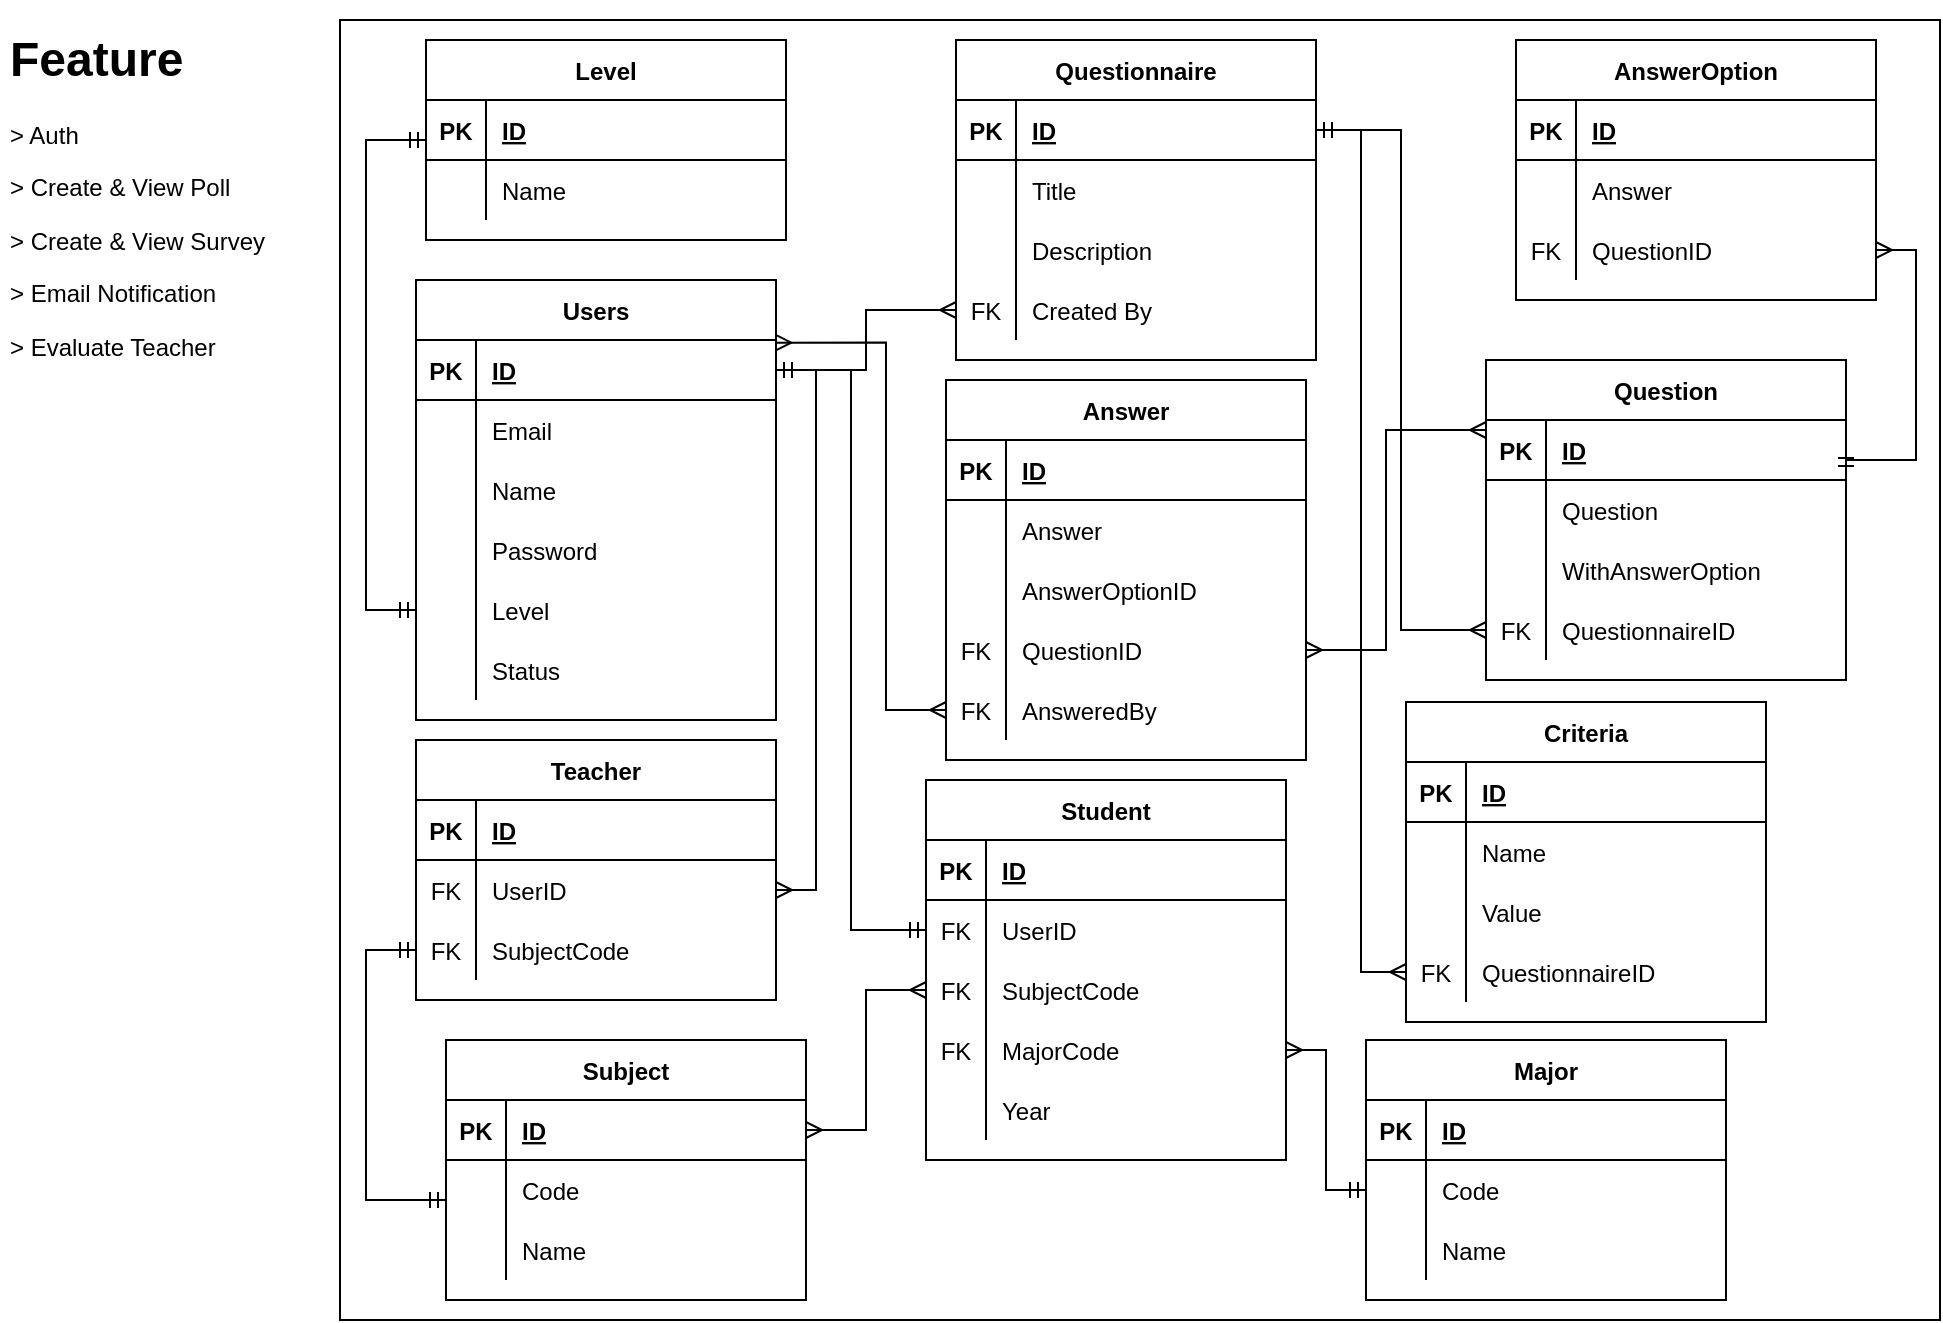 <mxfile version="17.4.2" type="device" pages="3"><diagram id="TuU641Wzrrt2kO04U0Eh" name="erd"><mxGraphModel dx="2056" dy="783" grid="1" gridSize="10" guides="1" tooltips="1" connect="1" arrows="1" fold="1" page="1" pageScale="1" pageWidth="850" pageHeight="1100" math="0" shadow="0"><root><mxCell id="0"/><mxCell id="1" parent="0"/><mxCell id="VsuA3EBQePV1a4Evi9ZU-53" value="" style="rounded=0;whiteSpace=wrap;html=1;" parent="1" vertex="1"><mxGeometry x="27" y="150" width="800" height="650" as="geometry"/></mxCell><mxCell id="KCMg7t0nreCtUzsaGGtP-1" value="Users" style="shape=table;startSize=30;container=1;collapsible=1;childLayout=tableLayout;fixedRows=1;rowLines=0;fontStyle=1;align=center;resizeLast=1;" parent="1" vertex="1"><mxGeometry x="65" y="280" width="180" height="220" as="geometry"/></mxCell><mxCell id="KCMg7t0nreCtUzsaGGtP-2" value="" style="shape=tableRow;horizontal=0;startSize=0;swimlaneHead=0;swimlaneBody=0;fillColor=none;collapsible=0;dropTarget=0;points=[[0,0.5],[1,0.5]];portConstraint=eastwest;top=0;left=0;right=0;bottom=1;" parent="KCMg7t0nreCtUzsaGGtP-1" vertex="1"><mxGeometry y="30" width="180" height="30" as="geometry"/></mxCell><mxCell id="KCMg7t0nreCtUzsaGGtP-3" value="PK" style="shape=partialRectangle;connectable=0;fillColor=none;top=0;left=0;bottom=0;right=0;fontStyle=1;overflow=hidden;" parent="KCMg7t0nreCtUzsaGGtP-2" vertex="1"><mxGeometry width="30" height="30" as="geometry"><mxRectangle width="30" height="30" as="alternateBounds"/></mxGeometry></mxCell><mxCell id="KCMg7t0nreCtUzsaGGtP-4" value="ID" style="shape=partialRectangle;connectable=0;fillColor=none;top=0;left=0;bottom=0;right=0;align=left;spacingLeft=6;fontStyle=5;overflow=hidden;" parent="KCMg7t0nreCtUzsaGGtP-2" vertex="1"><mxGeometry x="30" width="150" height="30" as="geometry"><mxRectangle width="150" height="30" as="alternateBounds"/></mxGeometry></mxCell><mxCell id="KCMg7t0nreCtUzsaGGtP-5" value="" style="shape=tableRow;horizontal=0;startSize=0;swimlaneHead=0;swimlaneBody=0;fillColor=none;collapsible=0;dropTarget=0;points=[[0,0.5],[1,0.5]];portConstraint=eastwest;top=0;left=0;right=0;bottom=0;" parent="KCMg7t0nreCtUzsaGGtP-1" vertex="1"><mxGeometry y="60" width="180" height="30" as="geometry"/></mxCell><mxCell id="KCMg7t0nreCtUzsaGGtP-6" value="" style="shape=partialRectangle;connectable=0;fillColor=none;top=0;left=0;bottom=0;right=0;editable=1;overflow=hidden;" parent="KCMg7t0nreCtUzsaGGtP-5" vertex="1"><mxGeometry width="30" height="30" as="geometry"><mxRectangle width="30" height="30" as="alternateBounds"/></mxGeometry></mxCell><mxCell id="KCMg7t0nreCtUzsaGGtP-7" value="Email" style="shape=partialRectangle;connectable=0;fillColor=none;top=0;left=0;bottom=0;right=0;align=left;spacingLeft=6;overflow=hidden;" parent="KCMg7t0nreCtUzsaGGtP-5" vertex="1"><mxGeometry x="30" width="150" height="30" as="geometry"><mxRectangle width="150" height="30" as="alternateBounds"/></mxGeometry></mxCell><mxCell id="KCMg7t0nreCtUzsaGGtP-55" value="" style="shape=tableRow;horizontal=0;startSize=0;swimlaneHead=0;swimlaneBody=0;fillColor=none;collapsible=0;dropTarget=0;points=[[0,0.5],[1,0.5]];portConstraint=eastwest;top=0;left=0;right=0;bottom=0;" parent="KCMg7t0nreCtUzsaGGtP-1" vertex="1"><mxGeometry y="90" width="180" height="30" as="geometry"/></mxCell><mxCell id="KCMg7t0nreCtUzsaGGtP-56" value="" style="shape=partialRectangle;connectable=0;fillColor=none;top=0;left=0;bottom=0;right=0;editable=1;overflow=hidden;" parent="KCMg7t0nreCtUzsaGGtP-55" vertex="1"><mxGeometry width="30" height="30" as="geometry"><mxRectangle width="30" height="30" as="alternateBounds"/></mxGeometry></mxCell><mxCell id="KCMg7t0nreCtUzsaGGtP-57" value="Name" style="shape=partialRectangle;connectable=0;fillColor=none;top=0;left=0;bottom=0;right=0;align=left;spacingLeft=6;overflow=hidden;" parent="KCMg7t0nreCtUzsaGGtP-55" vertex="1"><mxGeometry x="30" width="150" height="30" as="geometry"><mxRectangle width="150" height="30" as="alternateBounds"/></mxGeometry></mxCell><mxCell id="KCMg7t0nreCtUzsaGGtP-8" value="" style="shape=tableRow;horizontal=0;startSize=0;swimlaneHead=0;swimlaneBody=0;fillColor=none;collapsible=0;dropTarget=0;points=[[0,0.5],[1,0.5]];portConstraint=eastwest;top=0;left=0;right=0;bottom=0;" parent="KCMg7t0nreCtUzsaGGtP-1" vertex="1"><mxGeometry y="120" width="180" height="30" as="geometry"/></mxCell><mxCell id="KCMg7t0nreCtUzsaGGtP-9" value="" style="shape=partialRectangle;connectable=0;fillColor=none;top=0;left=0;bottom=0;right=0;editable=1;overflow=hidden;" parent="KCMg7t0nreCtUzsaGGtP-8" vertex="1"><mxGeometry width="30" height="30" as="geometry"><mxRectangle width="30" height="30" as="alternateBounds"/></mxGeometry></mxCell><mxCell id="KCMg7t0nreCtUzsaGGtP-10" value="Password" style="shape=partialRectangle;connectable=0;fillColor=none;top=0;left=0;bottom=0;right=0;align=left;spacingLeft=6;overflow=hidden;" parent="KCMg7t0nreCtUzsaGGtP-8" vertex="1"><mxGeometry x="30" width="150" height="30" as="geometry"><mxRectangle width="150" height="30" as="alternateBounds"/></mxGeometry></mxCell><mxCell id="KCMg7t0nreCtUzsaGGtP-11" value="" style="shape=tableRow;horizontal=0;startSize=0;swimlaneHead=0;swimlaneBody=0;fillColor=none;collapsible=0;dropTarget=0;points=[[0,0.5],[1,0.5]];portConstraint=eastwest;top=0;left=0;right=0;bottom=0;" parent="KCMg7t0nreCtUzsaGGtP-1" vertex="1"><mxGeometry y="150" width="180" height="30" as="geometry"/></mxCell><mxCell id="KCMg7t0nreCtUzsaGGtP-12" value="" style="shape=partialRectangle;connectable=0;fillColor=none;top=0;left=0;bottom=0;right=0;editable=1;overflow=hidden;" parent="KCMg7t0nreCtUzsaGGtP-11" vertex="1"><mxGeometry width="30" height="30" as="geometry"><mxRectangle width="30" height="30" as="alternateBounds"/></mxGeometry></mxCell><mxCell id="KCMg7t0nreCtUzsaGGtP-13" value="Level" style="shape=partialRectangle;connectable=0;fillColor=none;top=0;left=0;bottom=0;right=0;align=left;spacingLeft=6;overflow=hidden;" parent="KCMg7t0nreCtUzsaGGtP-11" vertex="1"><mxGeometry x="30" width="150" height="30" as="geometry"><mxRectangle width="150" height="30" as="alternateBounds"/></mxGeometry></mxCell><mxCell id="VsuA3EBQePV1a4Evi9ZU-1" value="" style="shape=tableRow;horizontal=0;startSize=0;swimlaneHead=0;swimlaneBody=0;fillColor=none;collapsible=0;dropTarget=0;points=[[0,0.5],[1,0.5]];portConstraint=eastwest;top=0;left=0;right=0;bottom=0;" parent="KCMg7t0nreCtUzsaGGtP-1" vertex="1"><mxGeometry y="180" width="180" height="30" as="geometry"/></mxCell><mxCell id="VsuA3EBQePV1a4Evi9ZU-2" value="" style="shape=partialRectangle;connectable=0;fillColor=none;top=0;left=0;bottom=0;right=0;editable=1;overflow=hidden;" parent="VsuA3EBQePV1a4Evi9ZU-1" vertex="1"><mxGeometry width="30" height="30" as="geometry"><mxRectangle width="30" height="30" as="alternateBounds"/></mxGeometry></mxCell><mxCell id="VsuA3EBQePV1a4Evi9ZU-3" value="Status" style="shape=partialRectangle;connectable=0;fillColor=none;top=0;left=0;bottom=0;right=0;align=left;spacingLeft=6;overflow=hidden;" parent="VsuA3EBQePV1a4Evi9ZU-1" vertex="1"><mxGeometry x="30" width="150" height="30" as="geometry"><mxRectangle width="150" height="30" as="alternateBounds"/></mxGeometry></mxCell><mxCell id="KCMg7t0nreCtUzsaGGtP-58" value="Subject" style="shape=table;startSize=30;container=1;collapsible=1;childLayout=tableLayout;fixedRows=1;rowLines=0;fontStyle=1;align=center;resizeLast=1;" parent="1" vertex="1"><mxGeometry x="80" y="660" width="180" height="130" as="geometry"/></mxCell><mxCell id="KCMg7t0nreCtUzsaGGtP-59" value="" style="shape=tableRow;horizontal=0;startSize=0;swimlaneHead=0;swimlaneBody=0;fillColor=none;collapsible=0;dropTarget=0;points=[[0,0.5],[1,0.5]];portConstraint=eastwest;top=0;left=0;right=0;bottom=1;" parent="KCMg7t0nreCtUzsaGGtP-58" vertex="1"><mxGeometry y="30" width="180" height="30" as="geometry"/></mxCell><mxCell id="KCMg7t0nreCtUzsaGGtP-60" value="PK" style="shape=partialRectangle;connectable=0;fillColor=none;top=0;left=0;bottom=0;right=0;fontStyle=1;overflow=hidden;" parent="KCMg7t0nreCtUzsaGGtP-59" vertex="1"><mxGeometry width="30" height="30" as="geometry"><mxRectangle width="30" height="30" as="alternateBounds"/></mxGeometry></mxCell><mxCell id="KCMg7t0nreCtUzsaGGtP-61" value="ID" style="shape=partialRectangle;connectable=0;fillColor=none;top=0;left=0;bottom=0;right=0;align=left;spacingLeft=6;fontStyle=5;overflow=hidden;" parent="KCMg7t0nreCtUzsaGGtP-59" vertex="1"><mxGeometry x="30" width="150" height="30" as="geometry"><mxRectangle width="150" height="30" as="alternateBounds"/></mxGeometry></mxCell><mxCell id="KCMg7t0nreCtUzsaGGtP-62" value="" style="shape=tableRow;horizontal=0;startSize=0;swimlaneHead=0;swimlaneBody=0;fillColor=none;collapsible=0;dropTarget=0;points=[[0,0.5],[1,0.5]];portConstraint=eastwest;top=0;left=0;right=0;bottom=0;" parent="KCMg7t0nreCtUzsaGGtP-58" vertex="1"><mxGeometry y="60" width="180" height="30" as="geometry"/></mxCell><mxCell id="KCMg7t0nreCtUzsaGGtP-63" value="" style="shape=partialRectangle;connectable=0;fillColor=none;top=0;left=0;bottom=0;right=0;editable=1;overflow=hidden;" parent="KCMg7t0nreCtUzsaGGtP-62" vertex="1"><mxGeometry width="30" height="30" as="geometry"><mxRectangle width="30" height="30" as="alternateBounds"/></mxGeometry></mxCell><mxCell id="KCMg7t0nreCtUzsaGGtP-64" value="Code" style="shape=partialRectangle;connectable=0;fillColor=none;top=0;left=0;bottom=0;right=0;align=left;spacingLeft=6;overflow=hidden;" parent="KCMg7t0nreCtUzsaGGtP-62" vertex="1"><mxGeometry x="30" width="150" height="30" as="geometry"><mxRectangle width="150" height="30" as="alternateBounds"/></mxGeometry></mxCell><mxCell id="KCMg7t0nreCtUzsaGGtP-78" value="" style="shape=tableRow;horizontal=0;startSize=0;swimlaneHead=0;swimlaneBody=0;fillColor=none;collapsible=0;dropTarget=0;points=[[0,0.5],[1,0.5]];portConstraint=eastwest;top=0;left=0;right=0;bottom=0;" parent="KCMg7t0nreCtUzsaGGtP-58" vertex="1"><mxGeometry y="90" width="180" height="30" as="geometry"/></mxCell><mxCell id="KCMg7t0nreCtUzsaGGtP-79" value="" style="shape=partialRectangle;connectable=0;fillColor=none;top=0;left=0;bottom=0;right=0;editable=1;overflow=hidden;" parent="KCMg7t0nreCtUzsaGGtP-78" vertex="1"><mxGeometry width="30" height="30" as="geometry"><mxRectangle width="30" height="30" as="alternateBounds"/></mxGeometry></mxCell><mxCell id="KCMg7t0nreCtUzsaGGtP-80" value="Name" style="shape=partialRectangle;connectable=0;fillColor=none;top=0;left=0;bottom=0;right=0;align=left;spacingLeft=6;overflow=hidden;" parent="KCMg7t0nreCtUzsaGGtP-78" vertex="1"><mxGeometry x="30" width="150" height="30" as="geometry"><mxRectangle width="150" height="30" as="alternateBounds"/></mxGeometry></mxCell><mxCell id="KCMg7t0nreCtUzsaGGtP-71" value="Major" style="shape=table;startSize=30;container=1;collapsible=1;childLayout=tableLayout;fixedRows=1;rowLines=0;fontStyle=1;align=center;resizeLast=1;" parent="1" vertex="1"><mxGeometry x="540" y="660" width="180" height="130" as="geometry"/></mxCell><mxCell id="KCMg7t0nreCtUzsaGGtP-72" value="" style="shape=tableRow;horizontal=0;startSize=0;swimlaneHead=0;swimlaneBody=0;fillColor=none;collapsible=0;dropTarget=0;points=[[0,0.5],[1,0.5]];portConstraint=eastwest;top=0;left=0;right=0;bottom=1;" parent="KCMg7t0nreCtUzsaGGtP-71" vertex="1"><mxGeometry y="30" width="180" height="30" as="geometry"/></mxCell><mxCell id="KCMg7t0nreCtUzsaGGtP-73" value="PK" style="shape=partialRectangle;connectable=0;fillColor=none;top=0;left=0;bottom=0;right=0;fontStyle=1;overflow=hidden;" parent="KCMg7t0nreCtUzsaGGtP-72" vertex="1"><mxGeometry width="30" height="30" as="geometry"><mxRectangle width="30" height="30" as="alternateBounds"/></mxGeometry></mxCell><mxCell id="KCMg7t0nreCtUzsaGGtP-74" value="ID" style="shape=partialRectangle;connectable=0;fillColor=none;top=0;left=0;bottom=0;right=0;align=left;spacingLeft=6;fontStyle=5;overflow=hidden;" parent="KCMg7t0nreCtUzsaGGtP-72" vertex="1"><mxGeometry x="30" width="150" height="30" as="geometry"><mxRectangle width="150" height="30" as="alternateBounds"/></mxGeometry></mxCell><mxCell id="KCMg7t0nreCtUzsaGGtP-75" value="" style="shape=tableRow;horizontal=0;startSize=0;swimlaneHead=0;swimlaneBody=0;fillColor=none;collapsible=0;dropTarget=0;points=[[0,0.5],[1,0.5]];portConstraint=eastwest;top=0;left=0;right=0;bottom=0;" parent="KCMg7t0nreCtUzsaGGtP-71" vertex="1"><mxGeometry y="60" width="180" height="30" as="geometry"/></mxCell><mxCell id="KCMg7t0nreCtUzsaGGtP-76" value="" style="shape=partialRectangle;connectable=0;fillColor=none;top=0;left=0;bottom=0;right=0;editable=1;overflow=hidden;" parent="KCMg7t0nreCtUzsaGGtP-75" vertex="1"><mxGeometry width="30" height="30" as="geometry"><mxRectangle width="30" height="30" as="alternateBounds"/></mxGeometry></mxCell><mxCell id="KCMg7t0nreCtUzsaGGtP-77" value="Code" style="shape=partialRectangle;connectable=0;fillColor=none;top=0;left=0;bottom=0;right=0;align=left;spacingLeft=6;overflow=hidden;" parent="KCMg7t0nreCtUzsaGGtP-75" vertex="1"><mxGeometry x="30" width="150" height="30" as="geometry"><mxRectangle width="150" height="30" as="alternateBounds"/></mxGeometry></mxCell><mxCell id="KCMg7t0nreCtUzsaGGtP-81" value="" style="shape=tableRow;horizontal=0;startSize=0;swimlaneHead=0;swimlaneBody=0;fillColor=none;collapsible=0;dropTarget=0;points=[[0,0.5],[1,0.5]];portConstraint=eastwest;top=0;left=0;right=0;bottom=0;" parent="KCMg7t0nreCtUzsaGGtP-71" vertex="1"><mxGeometry y="90" width="180" height="30" as="geometry"/></mxCell><mxCell id="KCMg7t0nreCtUzsaGGtP-82" value="" style="shape=partialRectangle;connectable=0;fillColor=none;top=0;left=0;bottom=0;right=0;editable=1;overflow=hidden;" parent="KCMg7t0nreCtUzsaGGtP-81" vertex="1"><mxGeometry width="30" height="30" as="geometry"><mxRectangle width="30" height="30" as="alternateBounds"/></mxGeometry></mxCell><mxCell id="KCMg7t0nreCtUzsaGGtP-83" value="Name" style="shape=partialRectangle;connectable=0;fillColor=none;top=0;left=0;bottom=0;right=0;align=left;spacingLeft=6;overflow=hidden;" parent="KCMg7t0nreCtUzsaGGtP-81" vertex="1"><mxGeometry x="30" width="150" height="30" as="geometry"><mxRectangle width="150" height="30" as="alternateBounds"/></mxGeometry></mxCell><mxCell id="KCMg7t0nreCtUzsaGGtP-84" value="Student" style="shape=table;startSize=30;container=1;collapsible=1;childLayout=tableLayout;fixedRows=1;rowLines=0;fontStyle=1;align=center;resizeLast=1;" parent="1" vertex="1"><mxGeometry x="320" y="530" width="180" height="190" as="geometry"/></mxCell><mxCell id="KCMg7t0nreCtUzsaGGtP-85" value="" style="shape=tableRow;horizontal=0;startSize=0;swimlaneHead=0;swimlaneBody=0;fillColor=none;collapsible=0;dropTarget=0;points=[[0,0.5],[1,0.5]];portConstraint=eastwest;top=0;left=0;right=0;bottom=1;" parent="KCMg7t0nreCtUzsaGGtP-84" vertex="1"><mxGeometry y="30" width="180" height="30" as="geometry"/></mxCell><mxCell id="KCMg7t0nreCtUzsaGGtP-86" value="PK" style="shape=partialRectangle;connectable=0;fillColor=none;top=0;left=0;bottom=0;right=0;fontStyle=1;overflow=hidden;" parent="KCMg7t0nreCtUzsaGGtP-85" vertex="1"><mxGeometry width="30" height="30" as="geometry"><mxRectangle width="30" height="30" as="alternateBounds"/></mxGeometry></mxCell><mxCell id="KCMg7t0nreCtUzsaGGtP-87" value="ID" style="shape=partialRectangle;connectable=0;fillColor=none;top=0;left=0;bottom=0;right=0;align=left;spacingLeft=6;fontStyle=5;overflow=hidden;" parent="KCMg7t0nreCtUzsaGGtP-85" vertex="1"><mxGeometry x="30" width="150" height="30" as="geometry"><mxRectangle width="150" height="30" as="alternateBounds"/></mxGeometry></mxCell><mxCell id="KCMg7t0nreCtUzsaGGtP-88" value="" style="shape=tableRow;horizontal=0;startSize=0;swimlaneHead=0;swimlaneBody=0;fillColor=none;collapsible=0;dropTarget=0;points=[[0,0.5],[1,0.5]];portConstraint=eastwest;top=0;left=0;right=0;bottom=0;" parent="KCMg7t0nreCtUzsaGGtP-84" vertex="1"><mxGeometry y="60" width="180" height="30" as="geometry"/></mxCell><mxCell id="KCMg7t0nreCtUzsaGGtP-89" value="FK" style="shape=partialRectangle;connectable=0;fillColor=none;top=0;left=0;bottom=0;right=0;editable=1;overflow=hidden;" parent="KCMg7t0nreCtUzsaGGtP-88" vertex="1"><mxGeometry width="30" height="30" as="geometry"><mxRectangle width="30" height="30" as="alternateBounds"/></mxGeometry></mxCell><mxCell id="KCMg7t0nreCtUzsaGGtP-90" value="UserID" style="shape=partialRectangle;connectable=0;fillColor=none;top=0;left=0;bottom=0;right=0;align=left;spacingLeft=6;overflow=hidden;" parent="KCMg7t0nreCtUzsaGGtP-88" vertex="1"><mxGeometry x="30" width="150" height="30" as="geometry"><mxRectangle width="150" height="30" as="alternateBounds"/></mxGeometry></mxCell><mxCell id="KCMg7t0nreCtUzsaGGtP-99" value="" style="shape=tableRow;horizontal=0;startSize=0;swimlaneHead=0;swimlaneBody=0;fillColor=none;collapsible=0;dropTarget=0;points=[[0,0.5],[1,0.5]];portConstraint=eastwest;top=0;left=0;right=0;bottom=0;" parent="KCMg7t0nreCtUzsaGGtP-84" vertex="1"><mxGeometry y="90" width="180" height="30" as="geometry"/></mxCell><mxCell id="KCMg7t0nreCtUzsaGGtP-100" value="FK" style="shape=partialRectangle;connectable=0;fillColor=none;top=0;left=0;bottom=0;right=0;editable=1;overflow=hidden;" parent="KCMg7t0nreCtUzsaGGtP-99" vertex="1"><mxGeometry width="30" height="30" as="geometry"><mxRectangle width="30" height="30" as="alternateBounds"/></mxGeometry></mxCell><mxCell id="KCMg7t0nreCtUzsaGGtP-101" value="SubjectCode" style="shape=partialRectangle;connectable=0;fillColor=none;top=0;left=0;bottom=0;right=0;align=left;spacingLeft=6;overflow=hidden;" parent="KCMg7t0nreCtUzsaGGtP-99" vertex="1"><mxGeometry x="30" width="150" height="30" as="geometry"><mxRectangle width="150" height="30" as="alternateBounds"/></mxGeometry></mxCell><mxCell id="KCMg7t0nreCtUzsaGGtP-91" value="" style="shape=tableRow;horizontal=0;startSize=0;swimlaneHead=0;swimlaneBody=0;fillColor=none;collapsible=0;dropTarget=0;points=[[0,0.5],[1,0.5]];portConstraint=eastwest;top=0;left=0;right=0;bottom=0;" parent="KCMg7t0nreCtUzsaGGtP-84" vertex="1"><mxGeometry y="120" width="180" height="30" as="geometry"/></mxCell><mxCell id="KCMg7t0nreCtUzsaGGtP-92" value="FK" style="shape=partialRectangle;connectable=0;fillColor=none;top=0;left=0;bottom=0;right=0;editable=1;overflow=hidden;" parent="KCMg7t0nreCtUzsaGGtP-91" vertex="1"><mxGeometry width="30" height="30" as="geometry"><mxRectangle width="30" height="30" as="alternateBounds"/></mxGeometry></mxCell><mxCell id="KCMg7t0nreCtUzsaGGtP-93" value="MajorCode" style="shape=partialRectangle;connectable=0;fillColor=none;top=0;left=0;bottom=0;right=0;align=left;spacingLeft=6;overflow=hidden;" parent="KCMg7t0nreCtUzsaGGtP-91" vertex="1"><mxGeometry x="30" width="150" height="30" as="geometry"><mxRectangle width="150" height="30" as="alternateBounds"/></mxGeometry></mxCell><mxCell id="KCMg7t0nreCtUzsaGGtP-94" value="" style="shape=tableRow;horizontal=0;startSize=0;swimlaneHead=0;swimlaneBody=0;fillColor=none;collapsible=0;dropTarget=0;points=[[0,0.5],[1,0.5]];portConstraint=eastwest;top=0;left=0;right=0;bottom=0;" parent="KCMg7t0nreCtUzsaGGtP-84" vertex="1"><mxGeometry y="150" width="180" height="30" as="geometry"/></mxCell><mxCell id="KCMg7t0nreCtUzsaGGtP-95" value="" style="shape=partialRectangle;connectable=0;fillColor=none;top=0;left=0;bottom=0;right=0;editable=1;overflow=hidden;" parent="KCMg7t0nreCtUzsaGGtP-94" vertex="1"><mxGeometry width="30" height="30" as="geometry"><mxRectangle width="30" height="30" as="alternateBounds"/></mxGeometry></mxCell><mxCell id="KCMg7t0nreCtUzsaGGtP-96" value="Year" style="shape=partialRectangle;connectable=0;fillColor=none;top=0;left=0;bottom=0;right=0;align=left;spacingLeft=6;overflow=hidden;" parent="KCMg7t0nreCtUzsaGGtP-94" vertex="1"><mxGeometry x="30" width="150" height="30" as="geometry"><mxRectangle width="150" height="30" as="alternateBounds"/></mxGeometry></mxCell><mxCell id="KCMg7t0nreCtUzsaGGtP-97" style="rounded=0;orthogonalLoop=1;jettySize=auto;html=1;startSize=6;endArrow=ERmandOne;endFill=0;startArrow=ERmandOne;startFill=0;edgeStyle=orthogonalEdgeStyle;" parent="1" source="KCMg7t0nreCtUzsaGGtP-88" target="KCMg7t0nreCtUzsaGGtP-2" edge="1"><mxGeometry relative="1" as="geometry"/></mxCell><mxCell id="KCMg7t0nreCtUzsaGGtP-98" style="edgeStyle=orthogonalEdgeStyle;rounded=0;orthogonalLoop=1;jettySize=auto;html=1;startArrow=ERmany;startFill=0;endArrow=ERmandOne;endFill=0;startSize=6;entryX=0;entryY=0.5;entryDx=0;entryDy=0;" parent="1" source="KCMg7t0nreCtUzsaGGtP-91" target="KCMg7t0nreCtUzsaGGtP-75" edge="1"><mxGeometry relative="1" as="geometry"/></mxCell><mxCell id="KCMg7t0nreCtUzsaGGtP-102" style="edgeStyle=orthogonalEdgeStyle;rounded=0;orthogonalLoop=1;jettySize=auto;html=1;startArrow=ERmany;startFill=0;endArrow=ERmany;endFill=0;startSize=6;exitX=0;exitY=0.5;exitDx=0;exitDy=0;entryX=1;entryY=0.5;entryDx=0;entryDy=0;" parent="1" source="KCMg7t0nreCtUzsaGGtP-99" target="KCMg7t0nreCtUzsaGGtP-59" edge="1"><mxGeometry relative="1" as="geometry"><mxPoint x="10" y="760" as="targetPoint"/><Array as="points"><mxPoint x="290" y="635"/><mxPoint x="290" y="705"/></Array></mxGeometry></mxCell><mxCell id="KCMg7t0nreCtUzsaGGtP-103" value="Questionnaire" style="shape=table;startSize=30;container=1;collapsible=1;childLayout=tableLayout;fixedRows=1;rowLines=0;fontStyle=1;align=center;resizeLast=1;" parent="1" vertex="1"><mxGeometry x="335" y="160" width="180" height="160" as="geometry"/></mxCell><mxCell id="KCMg7t0nreCtUzsaGGtP-104" value="" style="shape=tableRow;horizontal=0;startSize=0;swimlaneHead=0;swimlaneBody=0;fillColor=none;collapsible=0;dropTarget=0;points=[[0,0.5],[1,0.5]];portConstraint=eastwest;top=0;left=0;right=0;bottom=1;" parent="KCMg7t0nreCtUzsaGGtP-103" vertex="1"><mxGeometry y="30" width="180" height="30" as="geometry"/></mxCell><mxCell id="KCMg7t0nreCtUzsaGGtP-105" value="PK" style="shape=partialRectangle;connectable=0;fillColor=none;top=0;left=0;bottom=0;right=0;fontStyle=1;overflow=hidden;" parent="KCMg7t0nreCtUzsaGGtP-104" vertex="1"><mxGeometry width="30" height="30" as="geometry"><mxRectangle width="30" height="30" as="alternateBounds"/></mxGeometry></mxCell><mxCell id="KCMg7t0nreCtUzsaGGtP-106" value="ID" style="shape=partialRectangle;connectable=0;fillColor=none;top=0;left=0;bottom=0;right=0;align=left;spacingLeft=6;fontStyle=5;overflow=hidden;" parent="KCMg7t0nreCtUzsaGGtP-104" vertex="1"><mxGeometry x="30" width="150" height="30" as="geometry"><mxRectangle width="150" height="30" as="alternateBounds"/></mxGeometry></mxCell><mxCell id="KCMg7t0nreCtUzsaGGtP-107" value="" style="shape=tableRow;horizontal=0;startSize=0;swimlaneHead=0;swimlaneBody=0;fillColor=none;collapsible=0;dropTarget=0;points=[[0,0.5],[1,0.5]];portConstraint=eastwest;top=0;left=0;right=0;bottom=0;" parent="KCMg7t0nreCtUzsaGGtP-103" vertex="1"><mxGeometry y="60" width="180" height="30" as="geometry"/></mxCell><mxCell id="KCMg7t0nreCtUzsaGGtP-108" value="" style="shape=partialRectangle;connectable=0;fillColor=none;top=0;left=0;bottom=0;right=0;editable=1;overflow=hidden;" parent="KCMg7t0nreCtUzsaGGtP-107" vertex="1"><mxGeometry width="30" height="30" as="geometry"><mxRectangle width="30" height="30" as="alternateBounds"/></mxGeometry></mxCell><mxCell id="KCMg7t0nreCtUzsaGGtP-109" value="Title" style="shape=partialRectangle;connectable=0;fillColor=none;top=0;left=0;bottom=0;right=0;align=left;spacingLeft=6;overflow=hidden;" parent="KCMg7t0nreCtUzsaGGtP-107" vertex="1"><mxGeometry x="30" width="150" height="30" as="geometry"><mxRectangle width="150" height="30" as="alternateBounds"/></mxGeometry></mxCell><mxCell id="VsE_Fj-BMCQa2dP_1vQA-1" value="" style="shape=tableRow;horizontal=0;startSize=0;swimlaneHead=0;swimlaneBody=0;fillColor=none;collapsible=0;dropTarget=0;points=[[0,0.5],[1,0.5]];portConstraint=eastwest;top=0;left=0;right=0;bottom=0;" parent="KCMg7t0nreCtUzsaGGtP-103" vertex="1"><mxGeometry y="90" width="180" height="30" as="geometry"/></mxCell><mxCell id="VsE_Fj-BMCQa2dP_1vQA-2" value="" style="shape=partialRectangle;connectable=0;fillColor=none;top=0;left=0;bottom=0;right=0;editable=1;overflow=hidden;" parent="VsE_Fj-BMCQa2dP_1vQA-1" vertex="1"><mxGeometry width="30" height="30" as="geometry"><mxRectangle width="30" height="30" as="alternateBounds"/></mxGeometry></mxCell><mxCell id="VsE_Fj-BMCQa2dP_1vQA-3" value="Description" style="shape=partialRectangle;connectable=0;fillColor=none;top=0;left=0;bottom=0;right=0;align=left;spacingLeft=6;overflow=hidden;" parent="VsE_Fj-BMCQa2dP_1vQA-1" vertex="1"><mxGeometry x="30" width="150" height="30" as="geometry"><mxRectangle width="150" height="30" as="alternateBounds"/></mxGeometry></mxCell><mxCell id="KCMg7t0nreCtUzsaGGtP-110" value="" style="shape=tableRow;horizontal=0;startSize=0;swimlaneHead=0;swimlaneBody=0;fillColor=none;collapsible=0;dropTarget=0;points=[[0,0.5],[1,0.5]];portConstraint=eastwest;top=0;left=0;right=0;bottom=0;" parent="KCMg7t0nreCtUzsaGGtP-103" vertex="1"><mxGeometry y="120" width="180" height="30" as="geometry"/></mxCell><mxCell id="KCMg7t0nreCtUzsaGGtP-111" value="FK" style="shape=partialRectangle;connectable=0;fillColor=none;top=0;left=0;bottom=0;right=0;editable=1;overflow=hidden;" parent="KCMg7t0nreCtUzsaGGtP-110" vertex="1"><mxGeometry width="30" height="30" as="geometry"><mxRectangle width="30" height="30" as="alternateBounds"/></mxGeometry></mxCell><mxCell id="KCMg7t0nreCtUzsaGGtP-112" value="Created By" style="shape=partialRectangle;connectable=0;fillColor=none;top=0;left=0;bottom=0;right=0;align=left;spacingLeft=6;overflow=hidden;" parent="KCMg7t0nreCtUzsaGGtP-110" vertex="1"><mxGeometry x="30" width="150" height="30" as="geometry"><mxRectangle width="150" height="30" as="alternateBounds"/></mxGeometry></mxCell><mxCell id="KCMg7t0nreCtUzsaGGtP-116" style="edgeStyle=orthogonalEdgeStyle;rounded=0;orthogonalLoop=1;jettySize=auto;html=1;startArrow=ERmany;startFill=0;endArrow=ERmandOne;endFill=0;startSize=6;entryX=1;entryY=0.5;entryDx=0;entryDy=0;" parent="1" source="KCMg7t0nreCtUzsaGGtP-110" target="KCMg7t0nreCtUzsaGGtP-2" edge="1"><mxGeometry relative="1" as="geometry"/></mxCell><mxCell id="VsE_Fj-BMCQa2dP_1vQA-4" value="Question" style="shape=table;startSize=30;container=1;collapsible=1;childLayout=tableLayout;fixedRows=1;rowLines=0;fontStyle=1;align=center;resizeLast=1;" parent="1" vertex="1"><mxGeometry x="600" y="320" width="180" height="160" as="geometry"/></mxCell><mxCell id="VsE_Fj-BMCQa2dP_1vQA-5" value="" style="shape=tableRow;horizontal=0;startSize=0;swimlaneHead=0;swimlaneBody=0;fillColor=none;collapsible=0;dropTarget=0;points=[[0,0.5],[1,0.5]];portConstraint=eastwest;top=0;left=0;right=0;bottom=1;" parent="VsE_Fj-BMCQa2dP_1vQA-4" vertex="1"><mxGeometry y="30" width="180" height="30" as="geometry"/></mxCell><mxCell id="VsE_Fj-BMCQa2dP_1vQA-6" value="PK" style="shape=partialRectangle;connectable=0;fillColor=none;top=0;left=0;bottom=0;right=0;fontStyle=1;overflow=hidden;" parent="VsE_Fj-BMCQa2dP_1vQA-5" vertex="1"><mxGeometry width="30" height="30" as="geometry"><mxRectangle width="30" height="30" as="alternateBounds"/></mxGeometry></mxCell><mxCell id="VsE_Fj-BMCQa2dP_1vQA-7" value="ID" style="shape=partialRectangle;connectable=0;fillColor=none;top=0;left=0;bottom=0;right=0;align=left;spacingLeft=6;fontStyle=5;overflow=hidden;" parent="VsE_Fj-BMCQa2dP_1vQA-5" vertex="1"><mxGeometry x="30" width="150" height="30" as="geometry"><mxRectangle width="150" height="30" as="alternateBounds"/></mxGeometry></mxCell><mxCell id="VsE_Fj-BMCQa2dP_1vQA-8" value="" style="shape=tableRow;horizontal=0;startSize=0;swimlaneHead=0;swimlaneBody=0;fillColor=none;collapsible=0;dropTarget=0;points=[[0,0.5],[1,0.5]];portConstraint=eastwest;top=0;left=0;right=0;bottom=0;" parent="VsE_Fj-BMCQa2dP_1vQA-4" vertex="1"><mxGeometry y="60" width="180" height="30" as="geometry"/></mxCell><mxCell id="VsE_Fj-BMCQa2dP_1vQA-9" value="" style="shape=partialRectangle;connectable=0;fillColor=none;top=0;left=0;bottom=0;right=0;editable=1;overflow=hidden;" parent="VsE_Fj-BMCQa2dP_1vQA-8" vertex="1"><mxGeometry width="30" height="30" as="geometry"><mxRectangle width="30" height="30" as="alternateBounds"/></mxGeometry></mxCell><mxCell id="VsE_Fj-BMCQa2dP_1vQA-10" value="Question" style="shape=partialRectangle;connectable=0;fillColor=none;top=0;left=0;bottom=0;right=0;align=left;spacingLeft=6;overflow=hidden;" parent="VsE_Fj-BMCQa2dP_1vQA-8" vertex="1"><mxGeometry x="30" width="150" height="30" as="geometry"><mxRectangle width="150" height="30" as="alternateBounds"/></mxGeometry></mxCell><mxCell id="Zr_hHKQ4RsolIq1K0Tgn-3" value="" style="shape=tableRow;horizontal=0;startSize=0;swimlaneHead=0;swimlaneBody=0;fillColor=none;collapsible=0;dropTarget=0;points=[[0,0.5],[1,0.5]];portConstraint=eastwest;top=0;left=0;right=0;bottom=0;" parent="VsE_Fj-BMCQa2dP_1vQA-4" vertex="1"><mxGeometry y="90" width="180" height="30" as="geometry"/></mxCell><mxCell id="Zr_hHKQ4RsolIq1K0Tgn-4" value="" style="shape=partialRectangle;connectable=0;fillColor=none;top=0;left=0;bottom=0;right=0;editable=1;overflow=hidden;" parent="Zr_hHKQ4RsolIq1K0Tgn-3" vertex="1"><mxGeometry width="30" height="30" as="geometry"><mxRectangle width="30" height="30" as="alternateBounds"/></mxGeometry></mxCell><mxCell id="Zr_hHKQ4RsolIq1K0Tgn-5" value="WithAnswerOption" style="shape=partialRectangle;connectable=0;fillColor=none;top=0;left=0;bottom=0;right=0;align=left;spacingLeft=6;overflow=hidden;" parent="Zr_hHKQ4RsolIq1K0Tgn-3" vertex="1"><mxGeometry x="30" width="150" height="30" as="geometry"><mxRectangle width="150" height="30" as="alternateBounds"/></mxGeometry></mxCell><mxCell id="VsE_Fj-BMCQa2dP_1vQA-14" value="" style="shape=tableRow;horizontal=0;startSize=0;swimlaneHead=0;swimlaneBody=0;fillColor=none;collapsible=0;dropTarget=0;points=[[0,0.5],[1,0.5]];portConstraint=eastwest;top=0;left=0;right=0;bottom=0;" parent="VsE_Fj-BMCQa2dP_1vQA-4" vertex="1"><mxGeometry y="120" width="180" height="30" as="geometry"/></mxCell><mxCell id="VsE_Fj-BMCQa2dP_1vQA-15" value="FK" style="shape=partialRectangle;connectable=0;fillColor=none;top=0;left=0;bottom=0;right=0;editable=1;overflow=hidden;" parent="VsE_Fj-BMCQa2dP_1vQA-14" vertex="1"><mxGeometry width="30" height="30" as="geometry"><mxRectangle width="30" height="30" as="alternateBounds"/></mxGeometry></mxCell><mxCell id="VsE_Fj-BMCQa2dP_1vQA-16" value="QuestionnaireID" style="shape=partialRectangle;connectable=0;fillColor=none;top=0;left=0;bottom=0;right=0;align=left;spacingLeft=6;overflow=hidden;" parent="VsE_Fj-BMCQa2dP_1vQA-14" vertex="1"><mxGeometry x="30" width="150" height="30" as="geometry"><mxRectangle width="150" height="30" as="alternateBounds"/></mxGeometry></mxCell><mxCell id="VsE_Fj-BMCQa2dP_1vQA-17" style="edgeStyle=orthogonalEdgeStyle;rounded=0;orthogonalLoop=1;jettySize=auto;html=1;endArrow=ERmandOne;endFill=0;startArrow=ERmany;startFill=0;" parent="1" source="VsE_Fj-BMCQa2dP_1vQA-14" target="KCMg7t0nreCtUzsaGGtP-104" edge="1"><mxGeometry relative="1" as="geometry"/></mxCell><mxCell id="VsE_Fj-BMCQa2dP_1vQA-18" value="AnswerOption" style="shape=table;startSize=30;container=1;collapsible=1;childLayout=tableLayout;fixedRows=1;rowLines=0;fontStyle=1;align=center;resizeLast=1;" parent="1" vertex="1"><mxGeometry x="615" y="160" width="180" height="130" as="geometry"/></mxCell><mxCell id="VsE_Fj-BMCQa2dP_1vQA-19" value="" style="shape=tableRow;horizontal=0;startSize=0;swimlaneHead=0;swimlaneBody=0;fillColor=none;collapsible=0;dropTarget=0;points=[[0,0.5],[1,0.5]];portConstraint=eastwest;top=0;left=0;right=0;bottom=1;" parent="VsE_Fj-BMCQa2dP_1vQA-18" vertex="1"><mxGeometry y="30" width="180" height="30" as="geometry"/></mxCell><mxCell id="VsE_Fj-BMCQa2dP_1vQA-20" value="PK" style="shape=partialRectangle;connectable=0;fillColor=none;top=0;left=0;bottom=0;right=0;fontStyle=1;overflow=hidden;" parent="VsE_Fj-BMCQa2dP_1vQA-19" vertex="1"><mxGeometry width="30" height="30" as="geometry"><mxRectangle width="30" height="30" as="alternateBounds"/></mxGeometry></mxCell><mxCell id="VsE_Fj-BMCQa2dP_1vQA-21" value="ID" style="shape=partialRectangle;connectable=0;fillColor=none;top=0;left=0;bottom=0;right=0;align=left;spacingLeft=6;fontStyle=5;overflow=hidden;" parent="VsE_Fj-BMCQa2dP_1vQA-19" vertex="1"><mxGeometry x="30" width="150" height="30" as="geometry"><mxRectangle width="150" height="30" as="alternateBounds"/></mxGeometry></mxCell><mxCell id="VsE_Fj-BMCQa2dP_1vQA-22" value="" style="shape=tableRow;horizontal=0;startSize=0;swimlaneHead=0;swimlaneBody=0;fillColor=none;collapsible=0;dropTarget=0;points=[[0,0.5],[1,0.5]];portConstraint=eastwest;top=0;left=0;right=0;bottom=0;" parent="VsE_Fj-BMCQa2dP_1vQA-18" vertex="1"><mxGeometry y="60" width="180" height="30" as="geometry"/></mxCell><mxCell id="VsE_Fj-BMCQa2dP_1vQA-23" value="" style="shape=partialRectangle;connectable=0;fillColor=none;top=0;left=0;bottom=0;right=0;editable=1;overflow=hidden;" parent="VsE_Fj-BMCQa2dP_1vQA-22" vertex="1"><mxGeometry width="30" height="30" as="geometry"><mxRectangle width="30" height="30" as="alternateBounds"/></mxGeometry></mxCell><mxCell id="VsE_Fj-BMCQa2dP_1vQA-24" value="Answer" style="shape=partialRectangle;connectable=0;fillColor=none;top=0;left=0;bottom=0;right=0;align=left;spacingLeft=6;overflow=hidden;" parent="VsE_Fj-BMCQa2dP_1vQA-22" vertex="1"><mxGeometry x="30" width="150" height="30" as="geometry"><mxRectangle width="150" height="30" as="alternateBounds"/></mxGeometry></mxCell><mxCell id="VsE_Fj-BMCQa2dP_1vQA-25" value="" style="shape=tableRow;horizontal=0;startSize=0;swimlaneHead=0;swimlaneBody=0;fillColor=none;collapsible=0;dropTarget=0;points=[[0,0.5],[1,0.5]];portConstraint=eastwest;top=0;left=0;right=0;bottom=0;" parent="VsE_Fj-BMCQa2dP_1vQA-18" vertex="1"><mxGeometry y="90" width="180" height="30" as="geometry"/></mxCell><mxCell id="VsE_Fj-BMCQa2dP_1vQA-26" value="FK" style="shape=partialRectangle;connectable=0;fillColor=none;top=0;left=0;bottom=0;right=0;editable=1;overflow=hidden;" parent="VsE_Fj-BMCQa2dP_1vQA-25" vertex="1"><mxGeometry width="30" height="30" as="geometry"><mxRectangle width="30" height="30" as="alternateBounds"/></mxGeometry></mxCell><mxCell id="VsE_Fj-BMCQa2dP_1vQA-27" value="QuestionID" style="shape=partialRectangle;connectable=0;fillColor=none;top=0;left=0;bottom=0;right=0;align=left;spacingLeft=6;overflow=hidden;" parent="VsE_Fj-BMCQa2dP_1vQA-25" vertex="1"><mxGeometry x="30" width="150" height="30" as="geometry"><mxRectangle width="150" height="30" as="alternateBounds"/></mxGeometry></mxCell><mxCell id="VsE_Fj-BMCQa2dP_1vQA-28" style="edgeStyle=orthogonalEdgeStyle;rounded=0;orthogonalLoop=1;jettySize=auto;html=1;startArrow=ERmany;startFill=0;endArrow=ERmandOne;endFill=0;entryX=1;entryY=0.5;entryDx=0;entryDy=0;" parent="1" source="VsE_Fj-BMCQa2dP_1vQA-25" target="VsE_Fj-BMCQa2dP_1vQA-5" edge="1"><mxGeometry relative="1" as="geometry"><Array as="points"><mxPoint x="815" y="265"/><mxPoint x="815" y="370"/><mxPoint x="780" y="370"/></Array></mxGeometry></mxCell><mxCell id="N2nPN72laGj50PsUDg5m-1" value="Answer" style="shape=table;startSize=30;container=1;collapsible=1;childLayout=tableLayout;fixedRows=1;rowLines=0;fontStyle=1;align=center;resizeLast=1;" parent="1" vertex="1"><mxGeometry x="330" y="330" width="180" height="190" as="geometry"/></mxCell><mxCell id="N2nPN72laGj50PsUDg5m-2" value="" style="shape=tableRow;horizontal=0;startSize=0;swimlaneHead=0;swimlaneBody=0;fillColor=none;collapsible=0;dropTarget=0;points=[[0,0.5],[1,0.5]];portConstraint=eastwest;top=0;left=0;right=0;bottom=1;" parent="N2nPN72laGj50PsUDg5m-1" vertex="1"><mxGeometry y="30" width="180" height="30" as="geometry"/></mxCell><mxCell id="N2nPN72laGj50PsUDg5m-3" value="PK" style="shape=partialRectangle;connectable=0;fillColor=none;top=0;left=0;bottom=0;right=0;fontStyle=1;overflow=hidden;" parent="N2nPN72laGj50PsUDg5m-2" vertex="1"><mxGeometry width="30" height="30" as="geometry"><mxRectangle width="30" height="30" as="alternateBounds"/></mxGeometry></mxCell><mxCell id="N2nPN72laGj50PsUDg5m-4" value="ID" style="shape=partialRectangle;connectable=0;fillColor=none;top=0;left=0;bottom=0;right=0;align=left;spacingLeft=6;fontStyle=5;overflow=hidden;" parent="N2nPN72laGj50PsUDg5m-2" vertex="1"><mxGeometry x="30" width="150" height="30" as="geometry"><mxRectangle width="150" height="30" as="alternateBounds"/></mxGeometry></mxCell><mxCell id="N2nPN72laGj50PsUDg5m-5" value="" style="shape=tableRow;horizontal=0;startSize=0;swimlaneHead=0;swimlaneBody=0;fillColor=none;collapsible=0;dropTarget=0;points=[[0,0.5],[1,0.5]];portConstraint=eastwest;top=0;left=0;right=0;bottom=0;" parent="N2nPN72laGj50PsUDg5m-1" vertex="1"><mxGeometry y="60" width="180" height="30" as="geometry"/></mxCell><mxCell id="N2nPN72laGj50PsUDg5m-6" value="" style="shape=partialRectangle;connectable=0;fillColor=none;top=0;left=0;bottom=0;right=0;editable=1;overflow=hidden;" parent="N2nPN72laGj50PsUDg5m-5" vertex="1"><mxGeometry width="30" height="30" as="geometry"><mxRectangle width="30" height="30" as="alternateBounds"/></mxGeometry></mxCell><mxCell id="N2nPN72laGj50PsUDg5m-7" value="Answer" style="shape=partialRectangle;connectable=0;fillColor=none;top=0;left=0;bottom=0;right=0;align=left;spacingLeft=6;overflow=hidden;" parent="N2nPN72laGj50PsUDg5m-5" vertex="1"><mxGeometry x="30" width="150" height="30" as="geometry"><mxRectangle width="150" height="30" as="alternateBounds"/></mxGeometry></mxCell><mxCell id="DzoDo5wvNFx17dg_o8C--1" value="" style="shape=tableRow;horizontal=0;startSize=0;swimlaneHead=0;swimlaneBody=0;fillColor=none;collapsible=0;dropTarget=0;points=[[0,0.5],[1,0.5]];portConstraint=eastwest;top=0;left=0;right=0;bottom=0;" parent="N2nPN72laGj50PsUDg5m-1" vertex="1"><mxGeometry y="90" width="180" height="30" as="geometry"/></mxCell><mxCell id="DzoDo5wvNFx17dg_o8C--2" value="" style="shape=partialRectangle;connectable=0;fillColor=none;top=0;left=0;bottom=0;right=0;editable=1;overflow=hidden;" parent="DzoDo5wvNFx17dg_o8C--1" vertex="1"><mxGeometry width="30" height="30" as="geometry"><mxRectangle width="30" height="30" as="alternateBounds"/></mxGeometry></mxCell><mxCell id="DzoDo5wvNFx17dg_o8C--3" value="AnswerOptionID" style="shape=partialRectangle;connectable=0;fillColor=none;top=0;left=0;bottom=0;right=0;align=left;spacingLeft=6;overflow=hidden;" parent="DzoDo5wvNFx17dg_o8C--1" vertex="1"><mxGeometry x="30" width="150" height="30" as="geometry"><mxRectangle width="150" height="30" as="alternateBounds"/></mxGeometry></mxCell><mxCell id="N2nPN72laGj50PsUDg5m-8" value="" style="shape=tableRow;horizontal=0;startSize=0;swimlaneHead=0;swimlaneBody=0;fillColor=none;collapsible=0;dropTarget=0;points=[[0,0.5],[1,0.5]];portConstraint=eastwest;top=0;left=0;right=0;bottom=0;" parent="N2nPN72laGj50PsUDg5m-1" vertex="1"><mxGeometry y="120" width="180" height="30" as="geometry"/></mxCell><mxCell id="N2nPN72laGj50PsUDg5m-9" value="FK" style="shape=partialRectangle;connectable=0;fillColor=none;top=0;left=0;bottom=0;right=0;editable=1;overflow=hidden;" parent="N2nPN72laGj50PsUDg5m-8" vertex="1"><mxGeometry width="30" height="30" as="geometry"><mxRectangle width="30" height="30" as="alternateBounds"/></mxGeometry></mxCell><mxCell id="N2nPN72laGj50PsUDg5m-10" value="QuestionID" style="shape=partialRectangle;connectable=0;fillColor=none;top=0;left=0;bottom=0;right=0;align=left;spacingLeft=6;overflow=hidden;" parent="N2nPN72laGj50PsUDg5m-8" vertex="1"><mxGeometry x="30" width="150" height="30" as="geometry"><mxRectangle width="150" height="30" as="alternateBounds"/></mxGeometry></mxCell><mxCell id="N2nPN72laGj50PsUDg5m-11" value="" style="shape=tableRow;horizontal=0;startSize=0;swimlaneHead=0;swimlaneBody=0;fillColor=none;collapsible=0;dropTarget=0;points=[[0,0.5],[1,0.5]];portConstraint=eastwest;top=0;left=0;right=0;bottom=0;" parent="N2nPN72laGj50PsUDg5m-1" vertex="1"><mxGeometry y="150" width="180" height="30" as="geometry"/></mxCell><mxCell id="N2nPN72laGj50PsUDg5m-12" value="FK" style="shape=partialRectangle;connectable=0;fillColor=none;top=0;left=0;bottom=0;right=0;editable=1;overflow=hidden;" parent="N2nPN72laGj50PsUDg5m-11" vertex="1"><mxGeometry width="30" height="30" as="geometry"><mxRectangle width="30" height="30" as="alternateBounds"/></mxGeometry></mxCell><mxCell id="N2nPN72laGj50PsUDg5m-13" value="AnsweredBy" style="shape=partialRectangle;connectable=0;fillColor=none;top=0;left=0;bottom=0;right=0;align=left;spacingLeft=6;overflow=hidden;" parent="N2nPN72laGj50PsUDg5m-11" vertex="1"><mxGeometry x="30" width="150" height="30" as="geometry"><mxRectangle width="150" height="30" as="alternateBounds"/></mxGeometry></mxCell><mxCell id="N2nPN72laGj50PsUDg5m-14" style="edgeStyle=orthogonalEdgeStyle;rounded=0;orthogonalLoop=1;jettySize=auto;html=1;startArrow=ERmany;startFill=0;endArrow=ERmany;endFill=0;strokeColor=default;exitX=1;exitY=0.5;exitDx=0;exitDy=0;" parent="1" source="N2nPN72laGj50PsUDg5m-8" target="VsE_Fj-BMCQa2dP_1vQA-5" edge="1"><mxGeometry relative="1" as="geometry"><mxPoint x="600" y="300" as="targetPoint"/><Array as="points"><mxPoint x="550" y="465"/><mxPoint x="550" y="355"/></Array></mxGeometry></mxCell><mxCell id="N2nPN72laGj50PsUDg5m-15" style="edgeStyle=orthogonalEdgeStyle;rounded=0;orthogonalLoop=1;jettySize=auto;html=1;entryX=0.998;entryY=0.044;entryDx=0;entryDy=0;startArrow=ERmany;startFill=0;endArrow=ERmany;endFill=0;strokeColor=default;entryPerimeter=0;exitX=0;exitY=0.5;exitDx=0;exitDy=0;" parent="1" source="N2nPN72laGj50PsUDg5m-11" target="KCMg7t0nreCtUzsaGGtP-2" edge="1"><mxGeometry relative="1" as="geometry"><Array as="points"><mxPoint x="300" y="495"/><mxPoint x="300" y="311"/></Array></mxGeometry></mxCell><mxCell id="VsuA3EBQePV1a4Evi9ZU-23" value="Level" style="shape=table;startSize=30;container=1;collapsible=1;childLayout=tableLayout;fixedRows=1;rowLines=0;fontStyle=1;align=center;resizeLast=1;" parent="1" vertex="1"><mxGeometry x="70" y="160" width="180" height="100" as="geometry"/></mxCell><mxCell id="VsuA3EBQePV1a4Evi9ZU-24" value="" style="shape=tableRow;horizontal=0;startSize=0;swimlaneHead=0;swimlaneBody=0;fillColor=none;collapsible=0;dropTarget=0;points=[[0,0.5],[1,0.5]];portConstraint=eastwest;top=0;left=0;right=0;bottom=1;" parent="VsuA3EBQePV1a4Evi9ZU-23" vertex="1"><mxGeometry y="30" width="180" height="30" as="geometry"/></mxCell><mxCell id="VsuA3EBQePV1a4Evi9ZU-25" value="PK" style="shape=partialRectangle;connectable=0;fillColor=none;top=0;left=0;bottom=0;right=0;fontStyle=1;overflow=hidden;" parent="VsuA3EBQePV1a4Evi9ZU-24" vertex="1"><mxGeometry width="30" height="30" as="geometry"><mxRectangle width="30" height="30" as="alternateBounds"/></mxGeometry></mxCell><mxCell id="VsuA3EBQePV1a4Evi9ZU-26" value="ID" style="shape=partialRectangle;connectable=0;fillColor=none;top=0;left=0;bottom=0;right=0;align=left;spacingLeft=6;fontStyle=5;overflow=hidden;" parent="VsuA3EBQePV1a4Evi9ZU-24" vertex="1"><mxGeometry x="30" width="150" height="30" as="geometry"><mxRectangle width="150" height="30" as="alternateBounds"/></mxGeometry></mxCell><mxCell id="VsuA3EBQePV1a4Evi9ZU-27" value="" style="shape=tableRow;horizontal=0;startSize=0;swimlaneHead=0;swimlaneBody=0;fillColor=none;collapsible=0;dropTarget=0;points=[[0,0.5],[1,0.5]];portConstraint=eastwest;top=0;left=0;right=0;bottom=0;" parent="VsuA3EBQePV1a4Evi9ZU-23" vertex="1"><mxGeometry y="60" width="180" height="30" as="geometry"/></mxCell><mxCell id="VsuA3EBQePV1a4Evi9ZU-28" value="" style="shape=partialRectangle;connectable=0;fillColor=none;top=0;left=0;bottom=0;right=0;editable=1;overflow=hidden;" parent="VsuA3EBQePV1a4Evi9ZU-27" vertex="1"><mxGeometry width="30" height="30" as="geometry"><mxRectangle width="30" height="30" as="alternateBounds"/></mxGeometry></mxCell><mxCell id="VsuA3EBQePV1a4Evi9ZU-29" value="Name" style="shape=partialRectangle;connectable=0;fillColor=none;top=0;left=0;bottom=0;right=0;align=left;spacingLeft=6;overflow=hidden;" parent="VsuA3EBQePV1a4Evi9ZU-27" vertex="1"><mxGeometry x="30" width="150" height="30" as="geometry"><mxRectangle width="150" height="30" as="alternateBounds"/></mxGeometry></mxCell><mxCell id="VsuA3EBQePV1a4Evi9ZU-33" style="edgeStyle=orthogonalEdgeStyle;rounded=0;orthogonalLoop=1;jettySize=auto;html=1;startArrow=ERmandOne;startFill=0;endArrow=ERmandOne;endFill=0;" parent="1" source="KCMg7t0nreCtUzsaGGtP-11" target="VsuA3EBQePV1a4Evi9ZU-24" edge="1"><mxGeometry relative="1" as="geometry"><Array as="points"><mxPoint x="40" y="445"/><mxPoint x="40" y="210"/></Array></mxGeometry></mxCell><mxCell id="VsuA3EBQePV1a4Evi9ZU-34" value="Teacher" style="shape=table;startSize=30;container=1;collapsible=1;childLayout=tableLayout;fixedRows=1;rowLines=0;fontStyle=1;align=center;resizeLast=1;" parent="1" vertex="1"><mxGeometry x="65" y="510" width="180" height="130" as="geometry"/></mxCell><mxCell id="VsuA3EBQePV1a4Evi9ZU-35" value="" style="shape=tableRow;horizontal=0;startSize=0;swimlaneHead=0;swimlaneBody=0;fillColor=none;collapsible=0;dropTarget=0;points=[[0,0.5],[1,0.5]];portConstraint=eastwest;top=0;left=0;right=0;bottom=1;" parent="VsuA3EBQePV1a4Evi9ZU-34" vertex="1"><mxGeometry y="30" width="180" height="30" as="geometry"/></mxCell><mxCell id="VsuA3EBQePV1a4Evi9ZU-36" value="PK" style="shape=partialRectangle;connectable=0;fillColor=none;top=0;left=0;bottom=0;right=0;fontStyle=1;overflow=hidden;" parent="VsuA3EBQePV1a4Evi9ZU-35" vertex="1"><mxGeometry width="30" height="30" as="geometry"><mxRectangle width="30" height="30" as="alternateBounds"/></mxGeometry></mxCell><mxCell id="VsuA3EBQePV1a4Evi9ZU-37" value="ID" style="shape=partialRectangle;connectable=0;fillColor=none;top=0;left=0;bottom=0;right=0;align=left;spacingLeft=6;fontStyle=5;overflow=hidden;" parent="VsuA3EBQePV1a4Evi9ZU-35" vertex="1"><mxGeometry x="30" width="150" height="30" as="geometry"><mxRectangle width="150" height="30" as="alternateBounds"/></mxGeometry></mxCell><mxCell id="VsuA3EBQePV1a4Evi9ZU-38" value="" style="shape=tableRow;horizontal=0;startSize=0;swimlaneHead=0;swimlaneBody=0;fillColor=none;collapsible=0;dropTarget=0;points=[[0,0.5],[1,0.5]];portConstraint=eastwest;top=0;left=0;right=0;bottom=0;" parent="VsuA3EBQePV1a4Evi9ZU-34" vertex="1"><mxGeometry y="60" width="180" height="30" as="geometry"/></mxCell><mxCell id="VsuA3EBQePV1a4Evi9ZU-39" value="FK" style="shape=partialRectangle;connectable=0;fillColor=none;top=0;left=0;bottom=0;right=0;editable=1;overflow=hidden;" parent="VsuA3EBQePV1a4Evi9ZU-38" vertex="1"><mxGeometry width="30" height="30" as="geometry"><mxRectangle width="30" height="30" as="alternateBounds"/></mxGeometry></mxCell><mxCell id="VsuA3EBQePV1a4Evi9ZU-40" value="UserID" style="shape=partialRectangle;connectable=0;fillColor=none;top=0;left=0;bottom=0;right=0;align=left;spacingLeft=6;overflow=hidden;" parent="VsuA3EBQePV1a4Evi9ZU-38" vertex="1"><mxGeometry x="30" width="150" height="30" as="geometry"><mxRectangle width="150" height="30" as="alternateBounds"/></mxGeometry></mxCell><mxCell id="VsuA3EBQePV1a4Evi9ZU-41" value="" style="shape=tableRow;horizontal=0;startSize=0;swimlaneHead=0;swimlaneBody=0;fillColor=none;collapsible=0;dropTarget=0;points=[[0,0.5],[1,0.5]];portConstraint=eastwest;top=0;left=0;right=0;bottom=0;" parent="VsuA3EBQePV1a4Evi9ZU-34" vertex="1"><mxGeometry y="90" width="180" height="30" as="geometry"/></mxCell><mxCell id="VsuA3EBQePV1a4Evi9ZU-42" value="FK" style="shape=partialRectangle;connectable=0;fillColor=none;top=0;left=0;bottom=0;right=0;editable=1;overflow=hidden;" parent="VsuA3EBQePV1a4Evi9ZU-41" vertex="1"><mxGeometry width="30" height="30" as="geometry"><mxRectangle width="30" height="30" as="alternateBounds"/></mxGeometry></mxCell><mxCell id="VsuA3EBQePV1a4Evi9ZU-43" value="SubjectCode" style="shape=partialRectangle;connectable=0;fillColor=none;top=0;left=0;bottom=0;right=0;align=left;spacingLeft=6;overflow=hidden;" parent="VsuA3EBQePV1a4Evi9ZU-41" vertex="1"><mxGeometry x="30" width="150" height="30" as="geometry"><mxRectangle width="150" height="30" as="alternateBounds"/></mxGeometry></mxCell><mxCell id="VsuA3EBQePV1a4Evi9ZU-51" style="edgeStyle=orthogonalEdgeStyle;rounded=0;orthogonalLoop=1;jettySize=auto;html=1;startArrow=ERmandOne;startFill=0;endArrow=ERmandOne;endFill=0;exitX=0;exitY=0.5;exitDx=0;exitDy=0;" parent="1" source="VsuA3EBQePV1a4Evi9ZU-41" target="KCMg7t0nreCtUzsaGGtP-62" edge="1"><mxGeometry relative="1" as="geometry"><Array as="points"><mxPoint x="40" y="615"/><mxPoint x="40" y="740"/></Array></mxGeometry></mxCell><mxCell id="VsuA3EBQePV1a4Evi9ZU-52" style="edgeStyle=orthogonalEdgeStyle;rounded=0;orthogonalLoop=1;jettySize=auto;html=1;entryX=1;entryY=0.5;entryDx=0;entryDy=0;startArrow=ERmany;startFill=0;endArrow=ERmandOne;endFill=0;" parent="1" source="VsuA3EBQePV1a4Evi9ZU-38" target="KCMg7t0nreCtUzsaGGtP-2" edge="1"><mxGeometry relative="1" as="geometry"><Array as="points"><mxPoint x="265" y="585"/><mxPoint x="265" y="325"/></Array></mxGeometry></mxCell><mxCell id="1YhcFXVbGMLHErVBiuaM-1" value="Criteria" style="shape=table;startSize=30;container=1;collapsible=1;childLayout=tableLayout;fixedRows=1;rowLines=0;fontStyle=1;align=center;resizeLast=1;" parent="1" vertex="1"><mxGeometry x="560" y="491" width="180" height="160" as="geometry"/></mxCell><mxCell id="1YhcFXVbGMLHErVBiuaM-2" value="" style="shape=tableRow;horizontal=0;startSize=0;swimlaneHead=0;swimlaneBody=0;fillColor=none;collapsible=0;dropTarget=0;points=[[0,0.5],[1,0.5]];portConstraint=eastwest;top=0;left=0;right=0;bottom=1;" parent="1YhcFXVbGMLHErVBiuaM-1" vertex="1"><mxGeometry y="30" width="180" height="30" as="geometry"/></mxCell><mxCell id="1YhcFXVbGMLHErVBiuaM-3" value="PK" style="shape=partialRectangle;connectable=0;fillColor=none;top=0;left=0;bottom=0;right=0;fontStyle=1;overflow=hidden;" parent="1YhcFXVbGMLHErVBiuaM-2" vertex="1"><mxGeometry width="30" height="30" as="geometry"><mxRectangle width="30" height="30" as="alternateBounds"/></mxGeometry></mxCell><mxCell id="1YhcFXVbGMLHErVBiuaM-4" value="ID" style="shape=partialRectangle;connectable=0;fillColor=none;top=0;left=0;bottom=0;right=0;align=left;spacingLeft=6;fontStyle=5;overflow=hidden;" parent="1YhcFXVbGMLHErVBiuaM-2" vertex="1"><mxGeometry x="30" width="150" height="30" as="geometry"><mxRectangle width="150" height="30" as="alternateBounds"/></mxGeometry></mxCell><mxCell id="1YhcFXVbGMLHErVBiuaM-8" value="" style="shape=tableRow;horizontal=0;startSize=0;swimlaneHead=0;swimlaneBody=0;fillColor=none;collapsible=0;dropTarget=0;points=[[0,0.5],[1,0.5]];portConstraint=eastwest;top=0;left=0;right=0;bottom=0;" parent="1YhcFXVbGMLHErVBiuaM-1" vertex="1"><mxGeometry y="60" width="180" height="30" as="geometry"/></mxCell><mxCell id="1YhcFXVbGMLHErVBiuaM-9" value="" style="shape=partialRectangle;connectable=0;fillColor=none;top=0;left=0;bottom=0;right=0;editable=1;overflow=hidden;" parent="1YhcFXVbGMLHErVBiuaM-8" vertex="1"><mxGeometry width="30" height="30" as="geometry"><mxRectangle width="30" height="30" as="alternateBounds"/></mxGeometry></mxCell><mxCell id="1YhcFXVbGMLHErVBiuaM-10" value="Name" style="shape=partialRectangle;connectable=0;fillColor=none;top=0;left=0;bottom=0;right=0;align=left;spacingLeft=6;overflow=hidden;" parent="1YhcFXVbGMLHErVBiuaM-8" vertex="1"><mxGeometry x="30" width="150" height="30" as="geometry"><mxRectangle width="150" height="30" as="alternateBounds"/></mxGeometry></mxCell><mxCell id="U7FJMsNqZBX4l2yng0qO-11" value="" style="shape=tableRow;horizontal=0;startSize=0;swimlaneHead=0;swimlaneBody=0;fillColor=none;collapsible=0;dropTarget=0;points=[[0,0.5],[1,0.5]];portConstraint=eastwest;top=0;left=0;right=0;bottom=0;" parent="1YhcFXVbGMLHErVBiuaM-1" vertex="1"><mxGeometry y="90" width="180" height="30" as="geometry"/></mxCell><mxCell id="U7FJMsNqZBX4l2yng0qO-12" value="" style="shape=partialRectangle;connectable=0;fillColor=none;top=0;left=0;bottom=0;right=0;editable=1;overflow=hidden;" parent="U7FJMsNqZBX4l2yng0qO-11" vertex="1"><mxGeometry width="30" height="30" as="geometry"><mxRectangle width="30" height="30" as="alternateBounds"/></mxGeometry></mxCell><mxCell id="U7FJMsNqZBX4l2yng0qO-13" value="Value" style="shape=partialRectangle;connectable=0;fillColor=none;top=0;left=0;bottom=0;right=0;align=left;spacingLeft=6;overflow=hidden;" parent="U7FJMsNqZBX4l2yng0qO-11" vertex="1"><mxGeometry x="30" width="150" height="30" as="geometry"><mxRectangle width="150" height="30" as="alternateBounds"/></mxGeometry></mxCell><mxCell id="1YhcFXVbGMLHErVBiuaM-5" value="" style="shape=tableRow;horizontal=0;startSize=0;swimlaneHead=0;swimlaneBody=0;fillColor=none;collapsible=0;dropTarget=0;points=[[0,0.5],[1,0.5]];portConstraint=eastwest;top=0;left=0;right=0;bottom=0;" parent="1YhcFXVbGMLHErVBiuaM-1" vertex="1"><mxGeometry y="120" width="180" height="30" as="geometry"/></mxCell><mxCell id="1YhcFXVbGMLHErVBiuaM-6" value="FK" style="shape=partialRectangle;connectable=0;fillColor=none;top=0;left=0;bottom=0;right=0;editable=1;overflow=hidden;" parent="1YhcFXVbGMLHErVBiuaM-5" vertex="1"><mxGeometry width="30" height="30" as="geometry"><mxRectangle width="30" height="30" as="alternateBounds"/></mxGeometry></mxCell><mxCell id="1YhcFXVbGMLHErVBiuaM-7" value="QuestionnaireID" style="shape=partialRectangle;connectable=0;fillColor=none;top=0;left=0;bottom=0;right=0;align=left;spacingLeft=6;overflow=hidden;" parent="1YhcFXVbGMLHErVBiuaM-5" vertex="1"><mxGeometry x="30" width="150" height="30" as="geometry"><mxRectangle width="150" height="30" as="alternateBounds"/></mxGeometry></mxCell><mxCell id="U7FJMsNqZBX4l2yng0qO-10" style="edgeStyle=orthogonalEdgeStyle;rounded=0;orthogonalLoop=1;jettySize=auto;html=1;entryX=1;entryY=0.5;entryDx=0;entryDy=0;endArrow=ERmandOne;endFill=0;startArrow=ERmany;startFill=0;" parent="1" source="1YhcFXVbGMLHErVBiuaM-5" target="KCMg7t0nreCtUzsaGGtP-104" edge="1"><mxGeometry relative="1" as="geometry"/></mxCell><mxCell id="DsgjFgcQNrvCPQC2IjNs-1" value="&lt;h1&gt;Feature&lt;/h1&gt;&lt;div&gt;&amp;gt; Auth&lt;/div&gt;&lt;p&gt;&amp;gt; Create &amp;amp; View Poll&lt;/p&gt;&lt;p&gt;&amp;gt; Create &amp;amp; View Survey&lt;/p&gt;&lt;p&gt;&amp;gt; Email Notification&lt;/p&gt;&lt;p&gt;&amp;gt; Evaluate Teacher&lt;/p&gt;" style="text;html=1;strokeColor=none;fillColor=none;spacing=5;spacingTop=-20;whiteSpace=wrap;overflow=hidden;rounded=0;" parent="1" vertex="1"><mxGeometry x="-143" y="150" width="143" height="180" as="geometry"/></mxCell></root></mxGraphModel></diagram><diagram id="a4IpfCyaFmfcb8FlFWBn" name="Page-2"><mxGraphModel dx="844" dy="548" grid="1" gridSize="10" guides="1" tooltips="1" connect="1" arrows="1" fold="1" page="1" pageScale="1" pageWidth="850" pageHeight="1100" math="0" shadow="0"><root><mxCell id="0"/><mxCell id="1" parent="0"/><mxCell id="tVllJ-n5anEoD-kkHKuJ-15" style="edgeStyle=orthogonalEdgeStyle;rounded=0;orthogonalLoop=1;jettySize=auto;html=1;startArrow=none;startFill=0;endArrow=ERmany;endFill=0;strokeColor=default;" parent="1" source="tVllJ-n5anEoD-kkHKuJ-14" target="tVllJ-n5anEoD-kkHKuJ-5" edge="1"><mxGeometry relative="1" as="geometry"/></mxCell><mxCell id="Sv5yd-sJnU908mgTTstb-1" value="Questionnaire" style="rounded=1;arcSize=10;whiteSpace=wrap;html=1;align=center;" parent="1" vertex="1"><mxGeometry x="315" y="210" width="100" height="40" as="geometry"/></mxCell><mxCell id="tVllJ-n5anEoD-kkHKuJ-11" style="edgeStyle=orthogonalEdgeStyle;rounded=0;orthogonalLoop=1;jettySize=auto;html=1;startArrow=none;startFill=0;endArrow=ERmany;endFill=0;strokeColor=default;" parent="1" source="tVllJ-n5anEoD-kkHKuJ-6" target="Sv5yd-sJnU908mgTTstb-1" edge="1"><mxGeometry relative="1" as="geometry"/></mxCell><mxCell id="tVllJ-n5anEoD-kkHKuJ-12" style="rounded=0;orthogonalLoop=1;jettySize=auto;html=1;startArrow=none;startFill=0;endArrow=ERmany;endFill=0;strokeColor=default;entryX=0;entryY=1;entryDx=0;entryDy=0;" parent="1" source="tVllJ-n5anEoD-kkHKuJ-2" target="tVllJ-n5anEoD-kkHKuJ-5" edge="1"><mxGeometry relative="1" as="geometry"/></mxCell><mxCell id="yrc0WNVCyKeUzeSHSYCZ-6" style="edgeStyle=none;rounded=0;orthogonalLoop=1;jettySize=auto;html=1;startArrow=none;startFill=0;endArrow=ERmandOne;endFill=0;strokeColor=default;" parent="1" source="yrc0WNVCyKeUzeSHSYCZ-5" target="yrc0WNVCyKeUzeSHSYCZ-4" edge="1"><mxGeometry relative="1" as="geometry"/></mxCell><mxCell id="Sv5yd-sJnU908mgTTstb-2" value="User" style="rounded=1;arcSize=10;whiteSpace=wrap;html=1;align=center;" parent="1" vertex="1"><mxGeometry x="315" y="390" width="100" height="40" as="geometry"/></mxCell><mxCell id="tVllJ-n5anEoD-kkHKuJ-1" value="DefaultAnswer" style="rounded=1;arcSize=10;whiteSpace=wrap;html=1;align=center;" parent="1" vertex="1"><mxGeometry x="460" y="120" width="100" height="40" as="geometry"/></mxCell><mxCell id="tVllJ-n5anEoD-kkHKuJ-16" style="edgeStyle=orthogonalEdgeStyle;rounded=0;orthogonalLoop=1;jettySize=auto;html=1;startArrow=none;startFill=0;endArrow=ERmany;endFill=0;strokeColor=default;" parent="1" source="tVllJ-n5anEoD-kkHKuJ-7" target="tVllJ-n5anEoD-kkHKuJ-1" edge="1"><mxGeometry relative="1" as="geometry"/></mxCell><mxCell id="tVllJ-n5anEoD-kkHKuJ-5" value="Question" style="rounded=1;arcSize=10;whiteSpace=wrap;html=1;align=center;" parent="1" vertex="1"><mxGeometry x="610" y="210" width="100" height="40" as="geometry"/></mxCell><mxCell id="tVllJ-n5anEoD-kkHKuJ-2" value="Answer" style="shape=rhombus;perimeter=rhombusPerimeter;whiteSpace=wrap;html=1;align=center;" parent="1" vertex="1"><mxGeometry x="453" y="294" width="120" height="60" as="geometry"/></mxCell><mxCell id="9DL7uqfZpGqghRZpNUCC-1" value="" style="rounded=0;orthogonalLoop=1;jettySize=auto;html=1;startArrow=ERmany;startFill=0;endArrow=none;endFill=0;strokeColor=default;exitX=1;exitY=0;exitDx=0;exitDy=0;" parent="1" source="Sv5yd-sJnU908mgTTstb-2" target="tVllJ-n5anEoD-kkHKuJ-2" edge="1"><mxGeometry relative="1" as="geometry"><mxPoint x="415" y="410" as="sourcePoint"/><mxPoint x="660" y="250" as="targetPoint"/></mxGeometry></mxCell><mxCell id="tVllJ-n5anEoD-kkHKuJ-14" value="Add Question" style="shape=rhombus;perimeter=rhombusPerimeter;whiteSpace=wrap;html=1;align=center;" parent="1" vertex="1"><mxGeometry x="450" y="200" width="120" height="60" as="geometry"/></mxCell><mxCell id="yrc0WNVCyKeUzeSHSYCZ-2" value="" style="edgeStyle=orthogonalEdgeStyle;rounded=0;orthogonalLoop=1;jettySize=auto;html=1;startArrow=ERmandOne;startFill=0;endArrow=none;endFill=0;strokeColor=default;" parent="1" source="Sv5yd-sJnU908mgTTstb-1" target="tVllJ-n5anEoD-kkHKuJ-14" edge="1"><mxGeometry relative="1" as="geometry"><mxPoint x="415" y="230" as="sourcePoint"/><mxPoint x="610" y="230" as="targetPoint"/></mxGeometry></mxCell><mxCell id="tVllJ-n5anEoD-kkHKuJ-6" value="Create" style="shape=rhombus;perimeter=rhombusPerimeter;whiteSpace=wrap;html=1;align=center;" parent="1" vertex="1"><mxGeometry x="305" y="290" width="120" height="60" as="geometry"/></mxCell><mxCell id="yrc0WNVCyKeUzeSHSYCZ-3" value="" style="edgeStyle=orthogonalEdgeStyle;rounded=0;orthogonalLoop=1;jettySize=auto;html=1;startArrow=ERmandOne;startFill=0;endArrow=none;endFill=0;strokeColor=default;" parent="1" source="Sv5yd-sJnU908mgTTstb-2" target="tVllJ-n5anEoD-kkHKuJ-6" edge="1"><mxGeometry relative="1" as="geometry"><mxPoint x="365" y="390" as="sourcePoint"/><mxPoint x="365" y="250" as="targetPoint"/></mxGeometry></mxCell><mxCell id="yrc0WNVCyKeUzeSHSYCZ-4" value="Profile" style="rounded=1;arcSize=10;whiteSpace=wrap;html=1;align=center;" parent="1" vertex="1"><mxGeometry x="150" y="480" width="100" height="40" as="geometry"/></mxCell><mxCell id="yrc0WNVCyKeUzeSHSYCZ-5" value="Fill" style="shape=rhombus;perimeter=rhombusPerimeter;whiteSpace=wrap;html=1;align=center;" parent="1" vertex="1"><mxGeometry x="140" y="380" width="120" height="60" as="geometry"/></mxCell><mxCell id="yrc0WNVCyKeUzeSHSYCZ-7" value="" style="edgeStyle=none;rounded=0;orthogonalLoop=1;jettySize=auto;html=1;startArrow=ERmandOne;startFill=0;endArrow=none;endFill=0;strokeColor=default;" parent="1" source="Sv5yd-sJnU908mgTTstb-2" target="yrc0WNVCyKeUzeSHSYCZ-5" edge="1"><mxGeometry relative="1" as="geometry"><mxPoint x="415" y="424.894" as="sourcePoint"/><mxPoint x="600" y="480" as="targetPoint"/></mxGeometry></mxCell><mxCell id="yrc0WNVCyKeUzeSHSYCZ-13" value="" style="edgeStyle=orthogonalEdgeStyle;rounded=0;orthogonalLoop=1;jettySize=auto;html=1;startArrow=none;startFill=0;endArrow=none;endFill=0;strokeColor=default;" parent="1" source="tVllJ-n5anEoD-kkHKuJ-7" target="tVllJ-n5anEoD-kkHKuJ-1" edge="1"><mxGeometry relative="1" as="geometry"/></mxCell><mxCell id="tVllJ-n5anEoD-kkHKuJ-7" value="Have" style="shape=rhombus;perimeter=rhombusPerimeter;whiteSpace=wrap;html=1;align=center;" parent="1" vertex="1"><mxGeometry x="600" y="110" width="120" height="60" as="geometry"/></mxCell><mxCell id="yrc0WNVCyKeUzeSHSYCZ-12" value="" style="edgeStyle=orthogonalEdgeStyle;rounded=0;orthogonalLoop=1;jettySize=auto;html=1;startArrow=ERmany;startFill=0;endArrow=none;endFill=0;strokeColor=default;" parent="1" source="tVllJ-n5anEoD-kkHKuJ-5" target="tVllJ-n5anEoD-kkHKuJ-7" edge="1"><mxGeometry relative="1" as="geometry"><mxPoint x="660.0" y="210.0" as="sourcePoint"/><mxPoint x="660.0" y="80.0" as="targetPoint"/></mxGeometry></mxCell></root></mxGraphModel></diagram><diagram id="3YgNEYQCMp4vvyqyQQeT" name="erd2"><mxGraphModel dx="1779" dy="831" grid="1" gridSize="10" guides="1" tooltips="1" connect="1" arrows="1" fold="1" page="1" pageScale="1" pageWidth="850" pageHeight="1100" math="0" shadow="0"><root><mxCell id="0"/><mxCell id="1" parent="0"/><mxCell id="q28TB4wGliQBKu55tVkL-12" value="" style="rounded=0;whiteSpace=wrap;html=1;" parent="1" vertex="1"><mxGeometry x="52" y="133" width="740" height="670" as="geometry"/></mxCell><mxCell id="YZ8u1gc_6XHTJuvdnjPR-2" value="Users" style="shape=table;startSize=30;container=1;collapsible=1;childLayout=tableLayout;fixedRows=1;rowLines=0;fontStyle=1;align=center;resizeLast=1;" parent="1" vertex="1"><mxGeometry x="65" y="280" width="180" height="220" as="geometry"/></mxCell><mxCell id="YZ8u1gc_6XHTJuvdnjPR-3" value="" style="shape=tableRow;horizontal=0;startSize=0;swimlaneHead=0;swimlaneBody=0;fillColor=none;collapsible=0;dropTarget=0;points=[[0,0.5],[1,0.5]];portConstraint=eastwest;top=0;left=0;right=0;bottom=1;" parent="YZ8u1gc_6XHTJuvdnjPR-2" vertex="1"><mxGeometry y="30" width="180" height="30" as="geometry"/></mxCell><mxCell id="YZ8u1gc_6XHTJuvdnjPR-4" value="PK" style="shape=partialRectangle;connectable=0;fillColor=none;top=0;left=0;bottom=0;right=0;fontStyle=1;overflow=hidden;" parent="YZ8u1gc_6XHTJuvdnjPR-3" vertex="1"><mxGeometry width="30" height="30" as="geometry"><mxRectangle width="30" height="30" as="alternateBounds"/></mxGeometry></mxCell><mxCell id="YZ8u1gc_6XHTJuvdnjPR-5" value="ID" style="shape=partialRectangle;connectable=0;fillColor=none;top=0;left=0;bottom=0;right=0;align=left;spacingLeft=6;fontStyle=5;overflow=hidden;" parent="YZ8u1gc_6XHTJuvdnjPR-3" vertex="1"><mxGeometry x="30" width="150" height="30" as="geometry"><mxRectangle width="150" height="30" as="alternateBounds"/></mxGeometry></mxCell><mxCell id="YZ8u1gc_6XHTJuvdnjPR-6" value="" style="shape=tableRow;horizontal=0;startSize=0;swimlaneHead=0;swimlaneBody=0;fillColor=none;collapsible=0;dropTarget=0;points=[[0,0.5],[1,0.5]];portConstraint=eastwest;top=0;left=0;right=0;bottom=0;" parent="YZ8u1gc_6XHTJuvdnjPR-2" vertex="1"><mxGeometry y="60" width="180" height="30" as="geometry"/></mxCell><mxCell id="YZ8u1gc_6XHTJuvdnjPR-7" value="" style="shape=partialRectangle;connectable=0;fillColor=none;top=0;left=0;bottom=0;right=0;editable=1;overflow=hidden;" parent="YZ8u1gc_6XHTJuvdnjPR-6" vertex="1"><mxGeometry width="30" height="30" as="geometry"><mxRectangle width="30" height="30" as="alternateBounds"/></mxGeometry></mxCell><mxCell id="YZ8u1gc_6XHTJuvdnjPR-8" value="Email" style="shape=partialRectangle;connectable=0;fillColor=none;top=0;left=0;bottom=0;right=0;align=left;spacingLeft=6;overflow=hidden;" parent="YZ8u1gc_6XHTJuvdnjPR-6" vertex="1"><mxGeometry x="30" width="150" height="30" as="geometry"><mxRectangle width="150" height="30" as="alternateBounds"/></mxGeometry></mxCell><mxCell id="YZ8u1gc_6XHTJuvdnjPR-9" value="" style="shape=tableRow;horizontal=0;startSize=0;swimlaneHead=0;swimlaneBody=0;fillColor=none;collapsible=0;dropTarget=0;points=[[0,0.5],[1,0.5]];portConstraint=eastwest;top=0;left=0;right=0;bottom=0;" parent="YZ8u1gc_6XHTJuvdnjPR-2" vertex="1"><mxGeometry y="90" width="180" height="30" as="geometry"/></mxCell><mxCell id="YZ8u1gc_6XHTJuvdnjPR-10" value="" style="shape=partialRectangle;connectable=0;fillColor=none;top=0;left=0;bottom=0;right=0;editable=1;overflow=hidden;" parent="YZ8u1gc_6XHTJuvdnjPR-9" vertex="1"><mxGeometry width="30" height="30" as="geometry"><mxRectangle width="30" height="30" as="alternateBounds"/></mxGeometry></mxCell><mxCell id="YZ8u1gc_6XHTJuvdnjPR-11" value="Name" style="shape=partialRectangle;connectable=0;fillColor=none;top=0;left=0;bottom=0;right=0;align=left;spacingLeft=6;overflow=hidden;" parent="YZ8u1gc_6XHTJuvdnjPR-9" vertex="1"><mxGeometry x="30" width="150" height="30" as="geometry"><mxRectangle width="150" height="30" as="alternateBounds"/></mxGeometry></mxCell><mxCell id="YZ8u1gc_6XHTJuvdnjPR-12" value="" style="shape=tableRow;horizontal=0;startSize=0;swimlaneHead=0;swimlaneBody=0;fillColor=none;collapsible=0;dropTarget=0;points=[[0,0.5],[1,0.5]];portConstraint=eastwest;top=0;left=0;right=0;bottom=0;" parent="YZ8u1gc_6XHTJuvdnjPR-2" vertex="1"><mxGeometry y="120" width="180" height="30" as="geometry"/></mxCell><mxCell id="YZ8u1gc_6XHTJuvdnjPR-13" value="" style="shape=partialRectangle;connectable=0;fillColor=none;top=0;left=0;bottom=0;right=0;editable=1;overflow=hidden;" parent="YZ8u1gc_6XHTJuvdnjPR-12" vertex="1"><mxGeometry width="30" height="30" as="geometry"><mxRectangle width="30" height="30" as="alternateBounds"/></mxGeometry></mxCell><mxCell id="YZ8u1gc_6XHTJuvdnjPR-14" value="Password" style="shape=partialRectangle;connectable=0;fillColor=none;top=0;left=0;bottom=0;right=0;align=left;spacingLeft=6;overflow=hidden;" parent="YZ8u1gc_6XHTJuvdnjPR-12" vertex="1"><mxGeometry x="30" width="150" height="30" as="geometry"><mxRectangle width="150" height="30" as="alternateBounds"/></mxGeometry></mxCell><mxCell id="YZ8u1gc_6XHTJuvdnjPR-15" value="" style="shape=tableRow;horizontal=0;startSize=0;swimlaneHead=0;swimlaneBody=0;fillColor=none;collapsible=0;dropTarget=0;points=[[0,0.5],[1,0.5]];portConstraint=eastwest;top=0;left=0;right=0;bottom=0;" parent="YZ8u1gc_6XHTJuvdnjPR-2" vertex="1"><mxGeometry y="150" width="180" height="30" as="geometry"/></mxCell><mxCell id="YZ8u1gc_6XHTJuvdnjPR-16" value="" style="shape=partialRectangle;connectable=0;fillColor=none;top=0;left=0;bottom=0;right=0;editable=1;overflow=hidden;" parent="YZ8u1gc_6XHTJuvdnjPR-15" vertex="1"><mxGeometry width="30" height="30" as="geometry"><mxRectangle width="30" height="30" as="alternateBounds"/></mxGeometry></mxCell><mxCell id="YZ8u1gc_6XHTJuvdnjPR-17" value="Role" style="shape=partialRectangle;connectable=0;fillColor=none;top=0;left=0;bottom=0;right=0;align=left;spacingLeft=6;overflow=hidden;" parent="YZ8u1gc_6XHTJuvdnjPR-15" vertex="1"><mxGeometry x="30" width="150" height="30" as="geometry"><mxRectangle width="150" height="30" as="alternateBounds"/></mxGeometry></mxCell><mxCell id="YZ8u1gc_6XHTJuvdnjPR-18" value="" style="shape=tableRow;horizontal=0;startSize=0;swimlaneHead=0;swimlaneBody=0;fillColor=none;collapsible=0;dropTarget=0;points=[[0,0.5],[1,0.5]];portConstraint=eastwest;top=0;left=0;right=0;bottom=0;" parent="YZ8u1gc_6XHTJuvdnjPR-2" vertex="1"><mxGeometry y="180" width="180" height="30" as="geometry"/></mxCell><mxCell id="YZ8u1gc_6XHTJuvdnjPR-19" value="" style="shape=partialRectangle;connectable=0;fillColor=none;top=0;left=0;bottom=0;right=0;editable=1;overflow=hidden;" parent="YZ8u1gc_6XHTJuvdnjPR-18" vertex="1"><mxGeometry width="30" height="30" as="geometry"><mxRectangle width="30" height="30" as="alternateBounds"/></mxGeometry></mxCell><mxCell id="YZ8u1gc_6XHTJuvdnjPR-20" value="Status" style="shape=partialRectangle;connectable=0;fillColor=none;top=0;left=0;bottom=0;right=0;align=left;spacingLeft=6;overflow=hidden;" parent="YZ8u1gc_6XHTJuvdnjPR-18" vertex="1"><mxGeometry x="30" width="150" height="30" as="geometry"><mxRectangle width="150" height="30" as="alternateBounds"/></mxGeometry></mxCell><mxCell id="YZ8u1gc_6XHTJuvdnjPR-21" value="Subject" style="shape=table;startSize=30;container=1;collapsible=1;childLayout=tableLayout;fixedRows=1;rowLines=0;fontStyle=1;align=center;resizeLast=1;" parent="1" vertex="1"><mxGeometry x="65" y="660" width="180" height="130" as="geometry"/></mxCell><mxCell id="YZ8u1gc_6XHTJuvdnjPR-22" value="" style="shape=tableRow;horizontal=0;startSize=0;swimlaneHead=0;swimlaneBody=0;fillColor=none;collapsible=0;dropTarget=0;points=[[0,0.5],[1,0.5]];portConstraint=eastwest;top=0;left=0;right=0;bottom=1;" parent="YZ8u1gc_6XHTJuvdnjPR-21" vertex="1"><mxGeometry y="30" width="180" height="30" as="geometry"/></mxCell><mxCell id="YZ8u1gc_6XHTJuvdnjPR-23" value="PK" style="shape=partialRectangle;connectable=0;fillColor=none;top=0;left=0;bottom=0;right=0;fontStyle=1;overflow=hidden;" parent="YZ8u1gc_6XHTJuvdnjPR-22" vertex="1"><mxGeometry width="30" height="30" as="geometry"><mxRectangle width="30" height="30" as="alternateBounds"/></mxGeometry></mxCell><mxCell id="YZ8u1gc_6XHTJuvdnjPR-24" value="ID" style="shape=partialRectangle;connectable=0;fillColor=none;top=0;left=0;bottom=0;right=0;align=left;spacingLeft=6;fontStyle=5;overflow=hidden;" parent="YZ8u1gc_6XHTJuvdnjPR-22" vertex="1"><mxGeometry x="30" width="150" height="30" as="geometry"><mxRectangle width="150" height="30" as="alternateBounds"/></mxGeometry></mxCell><mxCell id="YZ8u1gc_6XHTJuvdnjPR-25" value="" style="shape=tableRow;horizontal=0;startSize=0;swimlaneHead=0;swimlaneBody=0;fillColor=none;collapsible=0;dropTarget=0;points=[[0,0.5],[1,0.5]];portConstraint=eastwest;top=0;left=0;right=0;bottom=0;" parent="YZ8u1gc_6XHTJuvdnjPR-21" vertex="1"><mxGeometry y="60" width="180" height="30" as="geometry"/></mxCell><mxCell id="YZ8u1gc_6XHTJuvdnjPR-26" value="" style="shape=partialRectangle;connectable=0;fillColor=none;top=0;left=0;bottom=0;right=0;editable=1;overflow=hidden;" parent="YZ8u1gc_6XHTJuvdnjPR-25" vertex="1"><mxGeometry width="30" height="30" as="geometry"><mxRectangle width="30" height="30" as="alternateBounds"/></mxGeometry></mxCell><mxCell id="YZ8u1gc_6XHTJuvdnjPR-27" value="Code" style="shape=partialRectangle;connectable=0;fillColor=none;top=0;left=0;bottom=0;right=0;align=left;spacingLeft=6;overflow=hidden;" parent="YZ8u1gc_6XHTJuvdnjPR-25" vertex="1"><mxGeometry x="30" width="150" height="30" as="geometry"><mxRectangle width="150" height="30" as="alternateBounds"/></mxGeometry></mxCell><mxCell id="YZ8u1gc_6XHTJuvdnjPR-28" value="" style="shape=tableRow;horizontal=0;startSize=0;swimlaneHead=0;swimlaneBody=0;fillColor=none;collapsible=0;dropTarget=0;points=[[0,0.5],[1,0.5]];portConstraint=eastwest;top=0;left=0;right=0;bottom=0;" parent="YZ8u1gc_6XHTJuvdnjPR-21" vertex="1"><mxGeometry y="90" width="180" height="30" as="geometry"/></mxCell><mxCell id="YZ8u1gc_6XHTJuvdnjPR-29" value="" style="shape=partialRectangle;connectable=0;fillColor=none;top=0;left=0;bottom=0;right=0;editable=1;overflow=hidden;" parent="YZ8u1gc_6XHTJuvdnjPR-28" vertex="1"><mxGeometry width="30" height="30" as="geometry"><mxRectangle width="30" height="30" as="alternateBounds"/></mxGeometry></mxCell><mxCell id="YZ8u1gc_6XHTJuvdnjPR-30" value="Name" style="shape=partialRectangle;connectable=0;fillColor=none;top=0;left=0;bottom=0;right=0;align=left;spacingLeft=6;overflow=hidden;" parent="YZ8u1gc_6XHTJuvdnjPR-28" vertex="1"><mxGeometry x="30" width="150" height="30" as="geometry"><mxRectangle width="150" height="30" as="alternateBounds"/></mxGeometry></mxCell><mxCell id="YZ8u1gc_6XHTJuvdnjPR-41" value="Student" style="shape=table;startSize=30;container=1;collapsible=1;childLayout=tableLayout;fixedRows=1;rowLines=0;fontStyle=1;align=center;resizeLast=1;" parent="1" vertex="1"><mxGeometry x="350" y="560" width="180" height="190" as="geometry"/></mxCell><mxCell id="YZ8u1gc_6XHTJuvdnjPR-42" value="" style="shape=tableRow;horizontal=0;startSize=0;swimlaneHead=0;swimlaneBody=0;fillColor=none;collapsible=0;dropTarget=0;points=[[0,0.5],[1,0.5]];portConstraint=eastwest;top=0;left=0;right=0;bottom=1;" parent="YZ8u1gc_6XHTJuvdnjPR-41" vertex="1"><mxGeometry y="30" width="180" height="30" as="geometry"/></mxCell><mxCell id="YZ8u1gc_6XHTJuvdnjPR-43" value="PK" style="shape=partialRectangle;connectable=0;fillColor=none;top=0;left=0;bottom=0;right=0;fontStyle=1;overflow=hidden;" parent="YZ8u1gc_6XHTJuvdnjPR-42" vertex="1"><mxGeometry width="30" height="30" as="geometry"><mxRectangle width="30" height="30" as="alternateBounds"/></mxGeometry></mxCell><mxCell id="YZ8u1gc_6XHTJuvdnjPR-44" value="ID" style="shape=partialRectangle;connectable=0;fillColor=none;top=0;left=0;bottom=0;right=0;align=left;spacingLeft=6;fontStyle=5;overflow=hidden;" parent="YZ8u1gc_6XHTJuvdnjPR-42" vertex="1"><mxGeometry x="30" width="150" height="30" as="geometry"><mxRectangle width="150" height="30" as="alternateBounds"/></mxGeometry></mxCell><mxCell id="YZ8u1gc_6XHTJuvdnjPR-45" value="" style="shape=tableRow;horizontal=0;startSize=0;swimlaneHead=0;swimlaneBody=0;fillColor=none;collapsible=0;dropTarget=0;points=[[0,0.5],[1,0.5]];portConstraint=eastwest;top=0;left=0;right=0;bottom=0;" parent="YZ8u1gc_6XHTJuvdnjPR-41" vertex="1"><mxGeometry y="60" width="180" height="30" as="geometry"/></mxCell><mxCell id="YZ8u1gc_6XHTJuvdnjPR-46" value="FK" style="shape=partialRectangle;connectable=0;fillColor=none;top=0;left=0;bottom=0;right=0;editable=1;overflow=hidden;" parent="YZ8u1gc_6XHTJuvdnjPR-45" vertex="1"><mxGeometry width="30" height="30" as="geometry"><mxRectangle width="30" height="30" as="alternateBounds"/></mxGeometry></mxCell><mxCell id="YZ8u1gc_6XHTJuvdnjPR-47" value="UserID" style="shape=partialRectangle;connectable=0;fillColor=none;top=0;left=0;bottom=0;right=0;align=left;spacingLeft=6;overflow=hidden;" parent="YZ8u1gc_6XHTJuvdnjPR-45" vertex="1"><mxGeometry x="30" width="150" height="30" as="geometry"><mxRectangle width="150" height="30" as="alternateBounds"/></mxGeometry></mxCell><mxCell id="YZ8u1gc_6XHTJuvdnjPR-48" value="" style="shape=tableRow;horizontal=0;startSize=0;swimlaneHead=0;swimlaneBody=0;fillColor=none;collapsible=0;dropTarget=0;points=[[0,0.5],[1,0.5]];portConstraint=eastwest;top=0;left=0;right=0;bottom=0;" parent="YZ8u1gc_6XHTJuvdnjPR-41" vertex="1"><mxGeometry y="90" width="180" height="30" as="geometry"/></mxCell><mxCell id="YZ8u1gc_6XHTJuvdnjPR-49" value="FK" style="shape=partialRectangle;connectable=0;fillColor=none;top=0;left=0;bottom=0;right=0;editable=1;overflow=hidden;" parent="YZ8u1gc_6XHTJuvdnjPR-48" vertex="1"><mxGeometry width="30" height="30" as="geometry"><mxRectangle width="30" height="30" as="alternateBounds"/></mxGeometry></mxCell><mxCell id="YZ8u1gc_6XHTJuvdnjPR-50" value="SubjectCode" style="shape=partialRectangle;connectable=0;fillColor=none;top=0;left=0;bottom=0;right=0;align=left;spacingLeft=6;overflow=hidden;" parent="YZ8u1gc_6XHTJuvdnjPR-48" vertex="1"><mxGeometry x="30" width="150" height="30" as="geometry"><mxRectangle width="150" height="30" as="alternateBounds"/></mxGeometry></mxCell><mxCell id="YZ8u1gc_6XHTJuvdnjPR-51" value="" style="shape=tableRow;horizontal=0;startSize=0;swimlaneHead=0;swimlaneBody=0;fillColor=none;collapsible=0;dropTarget=0;points=[[0,0.5],[1,0.5]];portConstraint=eastwest;top=0;left=0;right=0;bottom=0;" parent="YZ8u1gc_6XHTJuvdnjPR-41" vertex="1"><mxGeometry y="120" width="180" height="30" as="geometry"/></mxCell><mxCell id="YZ8u1gc_6XHTJuvdnjPR-52" value="FK" style="shape=partialRectangle;connectable=0;fillColor=none;top=0;left=0;bottom=0;right=0;editable=1;overflow=hidden;" parent="YZ8u1gc_6XHTJuvdnjPR-51" vertex="1"><mxGeometry width="30" height="30" as="geometry"><mxRectangle width="30" height="30" as="alternateBounds"/></mxGeometry></mxCell><mxCell id="YZ8u1gc_6XHTJuvdnjPR-53" value="MajorCode" style="shape=partialRectangle;connectable=0;fillColor=none;top=0;left=0;bottom=0;right=0;align=left;spacingLeft=6;overflow=hidden;" parent="YZ8u1gc_6XHTJuvdnjPR-51" vertex="1"><mxGeometry x="30" width="150" height="30" as="geometry"><mxRectangle width="150" height="30" as="alternateBounds"/></mxGeometry></mxCell><mxCell id="YZ8u1gc_6XHTJuvdnjPR-54" value="" style="shape=tableRow;horizontal=0;startSize=0;swimlaneHead=0;swimlaneBody=0;fillColor=none;collapsible=0;dropTarget=0;points=[[0,0.5],[1,0.5]];portConstraint=eastwest;top=0;left=0;right=0;bottom=0;" parent="YZ8u1gc_6XHTJuvdnjPR-41" vertex="1"><mxGeometry y="150" width="180" height="30" as="geometry"/></mxCell><mxCell id="YZ8u1gc_6XHTJuvdnjPR-55" value="FK" style="shape=partialRectangle;connectable=0;fillColor=none;top=0;left=0;bottom=0;right=0;editable=1;overflow=hidden;" parent="YZ8u1gc_6XHTJuvdnjPR-54" vertex="1"><mxGeometry width="30" height="30" as="geometry"><mxRectangle width="30" height="30" as="alternateBounds"/></mxGeometry></mxCell><mxCell id="YZ8u1gc_6XHTJuvdnjPR-56" value="Tags" style="shape=partialRectangle;connectable=0;fillColor=none;top=0;left=0;bottom=0;right=0;align=left;spacingLeft=6;overflow=hidden;" parent="YZ8u1gc_6XHTJuvdnjPR-54" vertex="1"><mxGeometry x="30" width="150" height="30" as="geometry"><mxRectangle width="150" height="30" as="alternateBounds"/></mxGeometry></mxCell><mxCell id="YZ8u1gc_6XHTJuvdnjPR-57" style="rounded=0;orthogonalLoop=1;jettySize=auto;html=1;startSize=6;endArrow=ERmandOne;endFill=0;startArrow=ERmandOne;startFill=0;edgeStyle=orthogonalEdgeStyle;" parent="1" source="YZ8u1gc_6XHTJuvdnjPR-45" target="YZ8u1gc_6XHTJuvdnjPR-3" edge="1"><mxGeometry relative="1" as="geometry"/></mxCell><mxCell id="YZ8u1gc_6XHTJuvdnjPR-59" style="edgeStyle=orthogonalEdgeStyle;rounded=0;orthogonalLoop=1;jettySize=auto;html=1;startArrow=ERmany;startFill=0;endArrow=ERmany;endFill=0;startSize=6;exitX=0;exitY=0.5;exitDx=0;exitDy=0;entryX=1;entryY=0.5;entryDx=0;entryDy=0;" parent="1" source="YZ8u1gc_6XHTJuvdnjPR-48" target="YZ8u1gc_6XHTJuvdnjPR-22" edge="1"><mxGeometry relative="1" as="geometry"><mxPoint x="10" y="760" as="targetPoint"/><Array as="points"><mxPoint x="290" y="665"/><mxPoint x="290" y="705"/></Array></mxGeometry></mxCell><mxCell id="YZ8u1gc_6XHTJuvdnjPR-60" value="Questionnaire" style="shape=table;startSize=30;container=1;collapsible=1;childLayout=tableLayout;fixedRows=1;rowLines=0;fontStyle=1;align=center;resizeLast=1;" parent="1" vertex="1"><mxGeometry x="360" y="350" width="180" height="190" as="geometry"/></mxCell><mxCell id="YZ8u1gc_6XHTJuvdnjPR-61" value="" style="shape=tableRow;horizontal=0;startSize=0;swimlaneHead=0;swimlaneBody=0;fillColor=none;collapsible=0;dropTarget=0;points=[[0,0.5],[1,0.5]];portConstraint=eastwest;top=0;left=0;right=0;bottom=1;" parent="YZ8u1gc_6XHTJuvdnjPR-60" vertex="1"><mxGeometry y="30" width="180" height="30" as="geometry"/></mxCell><mxCell id="YZ8u1gc_6XHTJuvdnjPR-62" value="PK" style="shape=partialRectangle;connectable=0;fillColor=none;top=0;left=0;bottom=0;right=0;fontStyle=1;overflow=hidden;" parent="YZ8u1gc_6XHTJuvdnjPR-61" vertex="1"><mxGeometry width="30" height="30" as="geometry"><mxRectangle width="30" height="30" as="alternateBounds"/></mxGeometry></mxCell><mxCell id="YZ8u1gc_6XHTJuvdnjPR-63" value="ID" style="shape=partialRectangle;connectable=0;fillColor=none;top=0;left=0;bottom=0;right=0;align=left;spacingLeft=6;fontStyle=5;overflow=hidden;" parent="YZ8u1gc_6XHTJuvdnjPR-61" vertex="1"><mxGeometry x="30" width="150" height="30" as="geometry"><mxRectangle width="150" height="30" as="alternateBounds"/></mxGeometry></mxCell><mxCell id="YZ8u1gc_6XHTJuvdnjPR-64" value="" style="shape=tableRow;horizontal=0;startSize=0;swimlaneHead=0;swimlaneBody=0;fillColor=none;collapsible=0;dropTarget=0;points=[[0,0.5],[1,0.5]];portConstraint=eastwest;top=0;left=0;right=0;bottom=0;" parent="YZ8u1gc_6XHTJuvdnjPR-60" vertex="1"><mxGeometry y="60" width="180" height="30" as="geometry"/></mxCell><mxCell id="YZ8u1gc_6XHTJuvdnjPR-65" value="" style="shape=partialRectangle;connectable=0;fillColor=none;top=0;left=0;bottom=0;right=0;editable=1;overflow=hidden;" parent="YZ8u1gc_6XHTJuvdnjPR-64" vertex="1"><mxGeometry width="30" height="30" as="geometry"><mxRectangle width="30" height="30" as="alternateBounds"/></mxGeometry></mxCell><mxCell id="YZ8u1gc_6XHTJuvdnjPR-66" value="Title" style="shape=partialRectangle;connectable=0;fillColor=none;top=0;left=0;bottom=0;right=0;align=left;spacingLeft=6;overflow=hidden;" parent="YZ8u1gc_6XHTJuvdnjPR-64" vertex="1"><mxGeometry x="30" width="150" height="30" as="geometry"><mxRectangle width="150" height="30" as="alternateBounds"/></mxGeometry></mxCell><mxCell id="YZ8u1gc_6XHTJuvdnjPR-67" value="" style="shape=tableRow;horizontal=0;startSize=0;swimlaneHead=0;swimlaneBody=0;fillColor=none;collapsible=0;dropTarget=0;points=[[0,0.5],[1,0.5]];portConstraint=eastwest;top=0;left=0;right=0;bottom=0;" parent="YZ8u1gc_6XHTJuvdnjPR-60" vertex="1"><mxGeometry y="90" width="180" height="30" as="geometry"/></mxCell><mxCell id="YZ8u1gc_6XHTJuvdnjPR-68" value="" style="shape=partialRectangle;connectable=0;fillColor=none;top=0;left=0;bottom=0;right=0;editable=1;overflow=hidden;" parent="YZ8u1gc_6XHTJuvdnjPR-67" vertex="1"><mxGeometry width="30" height="30" as="geometry"><mxRectangle width="30" height="30" as="alternateBounds"/></mxGeometry></mxCell><mxCell id="YZ8u1gc_6XHTJuvdnjPR-69" value="Description" style="shape=partialRectangle;connectable=0;fillColor=none;top=0;left=0;bottom=0;right=0;align=left;spacingLeft=6;overflow=hidden;" parent="YZ8u1gc_6XHTJuvdnjPR-67" vertex="1"><mxGeometry x="30" width="150" height="30" as="geometry"><mxRectangle width="150" height="30" as="alternateBounds"/></mxGeometry></mxCell><mxCell id="YZ8u1gc_6XHTJuvdnjPR-70" value="" style="shape=tableRow;horizontal=0;startSize=0;swimlaneHead=0;swimlaneBody=0;fillColor=none;collapsible=0;dropTarget=0;points=[[0,0.5],[1,0.5]];portConstraint=eastwest;top=0;left=0;right=0;bottom=0;" parent="YZ8u1gc_6XHTJuvdnjPR-60" vertex="1"><mxGeometry y="120" width="180" height="30" as="geometry"/></mxCell><mxCell id="YZ8u1gc_6XHTJuvdnjPR-71" value="FK" style="shape=partialRectangle;connectable=0;fillColor=none;top=0;left=0;bottom=0;right=0;editable=1;overflow=hidden;" parent="YZ8u1gc_6XHTJuvdnjPR-70" vertex="1"><mxGeometry width="30" height="30" as="geometry"><mxRectangle width="30" height="30" as="alternateBounds"/></mxGeometry></mxCell><mxCell id="YZ8u1gc_6XHTJuvdnjPR-72" value="Created By" style="shape=partialRectangle;connectable=0;fillColor=none;top=0;left=0;bottom=0;right=0;align=left;spacingLeft=6;overflow=hidden;" parent="YZ8u1gc_6XHTJuvdnjPR-70" vertex="1"><mxGeometry x="30" width="150" height="30" as="geometry"><mxRectangle width="150" height="30" as="alternateBounds"/></mxGeometry></mxCell><mxCell id="YZ8u1gc_6XHTJuvdnjPR-151" value="" style="shape=tableRow;horizontal=0;startSize=0;swimlaneHead=0;swimlaneBody=0;fillColor=none;collapsible=0;dropTarget=0;points=[[0,0.5],[1,0.5]];portConstraint=eastwest;top=0;left=0;right=0;bottom=0;" parent="YZ8u1gc_6XHTJuvdnjPR-60" vertex="1"><mxGeometry y="150" width="180" height="30" as="geometry"/></mxCell><mxCell id="YZ8u1gc_6XHTJuvdnjPR-152" value="FK" style="shape=partialRectangle;connectable=0;fillColor=none;top=0;left=0;bottom=0;right=0;editable=1;overflow=hidden;" parent="YZ8u1gc_6XHTJuvdnjPR-151" vertex="1"><mxGeometry width="30" height="30" as="geometry"><mxRectangle width="30" height="30" as="alternateBounds"/></mxGeometry></mxCell><mxCell id="YZ8u1gc_6XHTJuvdnjPR-153" value="Tags" style="shape=partialRectangle;connectable=0;fillColor=none;top=0;left=0;bottom=0;right=0;align=left;spacingLeft=6;overflow=hidden;" parent="YZ8u1gc_6XHTJuvdnjPR-151" vertex="1"><mxGeometry x="30" width="150" height="30" as="geometry"><mxRectangle width="150" height="30" as="alternateBounds"/></mxGeometry></mxCell><mxCell id="YZ8u1gc_6XHTJuvdnjPR-73" style="edgeStyle=orthogonalEdgeStyle;rounded=0;orthogonalLoop=1;jettySize=auto;html=1;startArrow=ERmany;startFill=0;endArrow=ERmandOne;endFill=0;startSize=6;entryX=1;entryY=0.5;entryDx=0;entryDy=0;" parent="1" source="YZ8u1gc_6XHTJuvdnjPR-70" target="YZ8u1gc_6XHTJuvdnjPR-3" edge="1"><mxGeometry relative="1" as="geometry"><Array as="points"><mxPoint x="330" y="485"/><mxPoint x="330" y="325"/></Array></mxGeometry></mxCell><mxCell id="YZ8u1gc_6XHTJuvdnjPR-74" value="Question" style="shape=table;startSize=30;container=1;collapsible=1;childLayout=tableLayout;fixedRows=1;rowLines=0;fontStyle=1;align=center;resizeLast=1;" parent="1" vertex="1"><mxGeometry x="600" y="320" width="180" height="160" as="geometry"/></mxCell><mxCell id="YZ8u1gc_6XHTJuvdnjPR-75" value="" style="shape=tableRow;horizontal=0;startSize=0;swimlaneHead=0;swimlaneBody=0;fillColor=none;collapsible=0;dropTarget=0;points=[[0,0.5],[1,0.5]];portConstraint=eastwest;top=0;left=0;right=0;bottom=1;" parent="YZ8u1gc_6XHTJuvdnjPR-74" vertex="1"><mxGeometry y="30" width="180" height="30" as="geometry"/></mxCell><mxCell id="YZ8u1gc_6XHTJuvdnjPR-76" value="PK" style="shape=partialRectangle;connectable=0;fillColor=none;top=0;left=0;bottom=0;right=0;fontStyle=1;overflow=hidden;" parent="YZ8u1gc_6XHTJuvdnjPR-75" vertex="1"><mxGeometry width="30" height="30" as="geometry"><mxRectangle width="30" height="30" as="alternateBounds"/></mxGeometry></mxCell><mxCell id="YZ8u1gc_6XHTJuvdnjPR-77" value="ID" style="shape=partialRectangle;connectable=0;fillColor=none;top=0;left=0;bottom=0;right=0;align=left;spacingLeft=6;fontStyle=5;overflow=hidden;" parent="YZ8u1gc_6XHTJuvdnjPR-75" vertex="1"><mxGeometry x="30" width="150" height="30" as="geometry"><mxRectangle width="150" height="30" as="alternateBounds"/></mxGeometry></mxCell><mxCell id="YZ8u1gc_6XHTJuvdnjPR-78" value="" style="shape=tableRow;horizontal=0;startSize=0;swimlaneHead=0;swimlaneBody=0;fillColor=none;collapsible=0;dropTarget=0;points=[[0,0.5],[1,0.5]];portConstraint=eastwest;top=0;left=0;right=0;bottom=0;" parent="YZ8u1gc_6XHTJuvdnjPR-74" vertex="1"><mxGeometry y="60" width="180" height="30" as="geometry"/></mxCell><mxCell id="YZ8u1gc_6XHTJuvdnjPR-79" value="" style="shape=partialRectangle;connectable=0;fillColor=none;top=0;left=0;bottom=0;right=0;editable=1;overflow=hidden;" parent="YZ8u1gc_6XHTJuvdnjPR-78" vertex="1"><mxGeometry width="30" height="30" as="geometry"><mxRectangle width="30" height="30" as="alternateBounds"/></mxGeometry></mxCell><mxCell id="YZ8u1gc_6XHTJuvdnjPR-80" value="Question" style="shape=partialRectangle;connectable=0;fillColor=none;top=0;left=0;bottom=0;right=0;align=left;spacingLeft=6;overflow=hidden;" parent="YZ8u1gc_6XHTJuvdnjPR-78" vertex="1"><mxGeometry x="30" width="150" height="30" as="geometry"><mxRectangle width="150" height="30" as="alternateBounds"/></mxGeometry></mxCell><mxCell id="YZ8u1gc_6XHTJuvdnjPR-81" value="" style="shape=tableRow;horizontal=0;startSize=0;swimlaneHead=0;swimlaneBody=0;fillColor=none;collapsible=0;dropTarget=0;points=[[0,0.5],[1,0.5]];portConstraint=eastwest;top=0;left=0;right=0;bottom=0;" parent="YZ8u1gc_6XHTJuvdnjPR-74" vertex="1"><mxGeometry y="90" width="180" height="30" as="geometry"/></mxCell><mxCell id="YZ8u1gc_6XHTJuvdnjPR-82" value="" style="shape=partialRectangle;connectable=0;fillColor=none;top=0;left=0;bottom=0;right=0;editable=1;overflow=hidden;" parent="YZ8u1gc_6XHTJuvdnjPR-81" vertex="1"><mxGeometry width="30" height="30" as="geometry"><mxRectangle width="30" height="30" as="alternateBounds"/></mxGeometry></mxCell><mxCell id="YZ8u1gc_6XHTJuvdnjPR-83" value="WithAnswerOption" style="shape=partialRectangle;connectable=0;fillColor=none;top=0;left=0;bottom=0;right=0;align=left;spacingLeft=6;overflow=hidden;" parent="YZ8u1gc_6XHTJuvdnjPR-81" vertex="1"><mxGeometry x="30" width="150" height="30" as="geometry"><mxRectangle width="150" height="30" as="alternateBounds"/></mxGeometry></mxCell><mxCell id="YZ8u1gc_6XHTJuvdnjPR-84" value="" style="shape=tableRow;horizontal=0;startSize=0;swimlaneHead=0;swimlaneBody=0;fillColor=none;collapsible=0;dropTarget=0;points=[[0,0.5],[1,0.5]];portConstraint=eastwest;top=0;left=0;right=0;bottom=0;" parent="YZ8u1gc_6XHTJuvdnjPR-74" vertex="1"><mxGeometry y="120" width="180" height="30" as="geometry"/></mxCell><mxCell id="YZ8u1gc_6XHTJuvdnjPR-85" value="FK" style="shape=partialRectangle;connectable=0;fillColor=none;top=0;left=0;bottom=0;right=0;editable=1;overflow=hidden;" parent="YZ8u1gc_6XHTJuvdnjPR-84" vertex="1"><mxGeometry width="30" height="30" as="geometry"><mxRectangle width="30" height="30" as="alternateBounds"/></mxGeometry></mxCell><mxCell id="YZ8u1gc_6XHTJuvdnjPR-86" value="QuestionnaireID" style="shape=partialRectangle;connectable=0;fillColor=none;top=0;left=0;bottom=0;right=0;align=left;spacingLeft=6;overflow=hidden;" parent="YZ8u1gc_6XHTJuvdnjPR-84" vertex="1"><mxGeometry x="30" width="150" height="30" as="geometry"><mxRectangle width="150" height="30" as="alternateBounds"/></mxGeometry></mxCell><mxCell id="YZ8u1gc_6XHTJuvdnjPR-87" style="edgeStyle=orthogonalEdgeStyle;rounded=0;orthogonalLoop=1;jettySize=auto;html=1;endArrow=ERmandOne;endFill=0;startArrow=ERmany;startFill=0;" parent="1" source="YZ8u1gc_6XHTJuvdnjPR-84" target="YZ8u1gc_6XHTJuvdnjPR-61" edge="1"><mxGeometry relative="1" as="geometry"/></mxCell><mxCell id="YZ8u1gc_6XHTJuvdnjPR-88" value="AnswerOption" style="shape=table;startSize=30;container=1;collapsible=1;childLayout=tableLayout;fixedRows=1;rowLines=0;fontStyle=1;align=center;resizeLast=1;" parent="1" vertex="1"><mxGeometry x="600" y="176" width="180" height="130" as="geometry"/></mxCell><mxCell id="YZ8u1gc_6XHTJuvdnjPR-89" value="" style="shape=tableRow;horizontal=0;startSize=0;swimlaneHead=0;swimlaneBody=0;fillColor=none;collapsible=0;dropTarget=0;points=[[0,0.5],[1,0.5]];portConstraint=eastwest;top=0;left=0;right=0;bottom=1;" parent="YZ8u1gc_6XHTJuvdnjPR-88" vertex="1"><mxGeometry y="30" width="180" height="30" as="geometry"/></mxCell><mxCell id="YZ8u1gc_6XHTJuvdnjPR-90" value="PK" style="shape=partialRectangle;connectable=0;fillColor=none;top=0;left=0;bottom=0;right=0;fontStyle=1;overflow=hidden;" parent="YZ8u1gc_6XHTJuvdnjPR-89" vertex="1"><mxGeometry width="30" height="30" as="geometry"><mxRectangle width="30" height="30" as="alternateBounds"/></mxGeometry></mxCell><mxCell id="YZ8u1gc_6XHTJuvdnjPR-91" value="ID" style="shape=partialRectangle;connectable=0;fillColor=none;top=0;left=0;bottom=0;right=0;align=left;spacingLeft=6;fontStyle=5;overflow=hidden;" parent="YZ8u1gc_6XHTJuvdnjPR-89" vertex="1"><mxGeometry x="30" width="150" height="30" as="geometry"><mxRectangle width="150" height="30" as="alternateBounds"/></mxGeometry></mxCell><mxCell id="YZ8u1gc_6XHTJuvdnjPR-92" value="" style="shape=tableRow;horizontal=0;startSize=0;swimlaneHead=0;swimlaneBody=0;fillColor=none;collapsible=0;dropTarget=0;points=[[0,0.5],[1,0.5]];portConstraint=eastwest;top=0;left=0;right=0;bottom=0;" parent="YZ8u1gc_6XHTJuvdnjPR-88" vertex="1"><mxGeometry y="60" width="180" height="30" as="geometry"/></mxCell><mxCell id="YZ8u1gc_6XHTJuvdnjPR-93" value="" style="shape=partialRectangle;connectable=0;fillColor=none;top=0;left=0;bottom=0;right=0;editable=1;overflow=hidden;" parent="YZ8u1gc_6XHTJuvdnjPR-92" vertex="1"><mxGeometry width="30" height="30" as="geometry"><mxRectangle width="30" height="30" as="alternateBounds"/></mxGeometry></mxCell><mxCell id="YZ8u1gc_6XHTJuvdnjPR-94" value="Answer" style="shape=partialRectangle;connectable=0;fillColor=none;top=0;left=0;bottom=0;right=0;align=left;spacingLeft=6;overflow=hidden;" parent="YZ8u1gc_6XHTJuvdnjPR-92" vertex="1"><mxGeometry x="30" width="150" height="30" as="geometry"><mxRectangle width="150" height="30" as="alternateBounds"/></mxGeometry></mxCell><mxCell id="YZ8u1gc_6XHTJuvdnjPR-95" value="" style="shape=tableRow;horizontal=0;startSize=0;swimlaneHead=0;swimlaneBody=0;fillColor=none;collapsible=0;dropTarget=0;points=[[0,0.5],[1,0.5]];portConstraint=eastwest;top=0;left=0;right=0;bottom=0;" parent="YZ8u1gc_6XHTJuvdnjPR-88" vertex="1"><mxGeometry y="90" width="180" height="30" as="geometry"/></mxCell><mxCell id="YZ8u1gc_6XHTJuvdnjPR-96" value="FK" style="shape=partialRectangle;connectable=0;fillColor=none;top=0;left=0;bottom=0;right=0;editable=1;overflow=hidden;" parent="YZ8u1gc_6XHTJuvdnjPR-95" vertex="1"><mxGeometry width="30" height="30" as="geometry"><mxRectangle width="30" height="30" as="alternateBounds"/></mxGeometry></mxCell><mxCell id="YZ8u1gc_6XHTJuvdnjPR-97" value="QuestionID" style="shape=partialRectangle;connectable=0;fillColor=none;top=0;left=0;bottom=0;right=0;align=left;spacingLeft=6;overflow=hidden;" parent="YZ8u1gc_6XHTJuvdnjPR-95" vertex="1"><mxGeometry x="30" width="150" height="30" as="geometry"><mxRectangle width="150" height="30" as="alternateBounds"/></mxGeometry></mxCell><mxCell id="YZ8u1gc_6XHTJuvdnjPR-98" style="edgeStyle=orthogonalEdgeStyle;rounded=0;orthogonalLoop=1;jettySize=auto;html=1;startArrow=ERmany;startFill=0;endArrow=ERmandOne;endFill=0;" parent="1" source="YZ8u1gc_6XHTJuvdnjPR-95" target="YZ8u1gc_6XHTJuvdnjPR-75" edge="1"><mxGeometry relative="1" as="geometry"><Array as="points"><mxPoint x="580" y="281"/><mxPoint x="580" y="365"/></Array><mxPoint x="600" y="365" as="targetPoint"/></mxGeometry></mxCell><mxCell id="YZ8u1gc_6XHTJuvdnjPR-99" value="Answer" style="shape=table;startSize=30;container=1;collapsible=1;childLayout=tableLayout;fixedRows=1;rowLines=0;fontStyle=1;align=center;resizeLast=1;" parent="1" vertex="1"><mxGeometry x="360" y="146" width="180" height="190" as="geometry"/></mxCell><mxCell id="YZ8u1gc_6XHTJuvdnjPR-100" value="" style="shape=tableRow;horizontal=0;startSize=0;swimlaneHead=0;swimlaneBody=0;fillColor=none;collapsible=0;dropTarget=0;points=[[0,0.5],[1,0.5]];portConstraint=eastwest;top=0;left=0;right=0;bottom=1;" parent="YZ8u1gc_6XHTJuvdnjPR-99" vertex="1"><mxGeometry y="30" width="180" height="30" as="geometry"/></mxCell><mxCell id="YZ8u1gc_6XHTJuvdnjPR-101" value="PK" style="shape=partialRectangle;connectable=0;fillColor=none;top=0;left=0;bottom=0;right=0;fontStyle=1;overflow=hidden;" parent="YZ8u1gc_6XHTJuvdnjPR-100" vertex="1"><mxGeometry width="30" height="30" as="geometry"><mxRectangle width="30" height="30" as="alternateBounds"/></mxGeometry></mxCell><mxCell id="YZ8u1gc_6XHTJuvdnjPR-102" value="ID" style="shape=partialRectangle;connectable=0;fillColor=none;top=0;left=0;bottom=0;right=0;align=left;spacingLeft=6;fontStyle=5;overflow=hidden;" parent="YZ8u1gc_6XHTJuvdnjPR-100" vertex="1"><mxGeometry x="30" width="150" height="30" as="geometry"><mxRectangle width="150" height="30" as="alternateBounds"/></mxGeometry></mxCell><mxCell id="YZ8u1gc_6XHTJuvdnjPR-103" value="" style="shape=tableRow;horizontal=0;startSize=0;swimlaneHead=0;swimlaneBody=0;fillColor=none;collapsible=0;dropTarget=0;points=[[0,0.5],[1,0.5]];portConstraint=eastwest;top=0;left=0;right=0;bottom=0;" parent="YZ8u1gc_6XHTJuvdnjPR-99" vertex="1"><mxGeometry y="60" width="180" height="30" as="geometry"/></mxCell><mxCell id="YZ8u1gc_6XHTJuvdnjPR-104" value="" style="shape=partialRectangle;connectable=0;fillColor=none;top=0;left=0;bottom=0;right=0;editable=1;overflow=hidden;" parent="YZ8u1gc_6XHTJuvdnjPR-103" vertex="1"><mxGeometry width="30" height="30" as="geometry"><mxRectangle width="30" height="30" as="alternateBounds"/></mxGeometry></mxCell><mxCell id="YZ8u1gc_6XHTJuvdnjPR-105" value="Answer" style="shape=partialRectangle;connectable=0;fillColor=none;top=0;left=0;bottom=0;right=0;align=left;spacingLeft=6;overflow=hidden;" parent="YZ8u1gc_6XHTJuvdnjPR-103" vertex="1"><mxGeometry x="30" width="150" height="30" as="geometry"><mxRectangle width="150" height="30" as="alternateBounds"/></mxGeometry></mxCell><mxCell id="YZ8u1gc_6XHTJuvdnjPR-106" value="" style="shape=tableRow;horizontal=0;startSize=0;swimlaneHead=0;swimlaneBody=0;fillColor=none;collapsible=0;dropTarget=0;points=[[0,0.5],[1,0.5]];portConstraint=eastwest;top=0;left=0;right=0;bottom=0;" parent="YZ8u1gc_6XHTJuvdnjPR-99" vertex="1"><mxGeometry y="90" width="180" height="30" as="geometry"/></mxCell><mxCell id="YZ8u1gc_6XHTJuvdnjPR-107" value="" style="shape=partialRectangle;connectable=0;fillColor=none;top=0;left=0;bottom=0;right=0;editable=1;overflow=hidden;" parent="YZ8u1gc_6XHTJuvdnjPR-106" vertex="1"><mxGeometry width="30" height="30" as="geometry"><mxRectangle width="30" height="30" as="alternateBounds"/></mxGeometry></mxCell><mxCell id="YZ8u1gc_6XHTJuvdnjPR-108" value="AnswerOptionID" style="shape=partialRectangle;connectable=0;fillColor=none;top=0;left=0;bottom=0;right=0;align=left;spacingLeft=6;overflow=hidden;" parent="YZ8u1gc_6XHTJuvdnjPR-106" vertex="1"><mxGeometry x="30" width="150" height="30" as="geometry"><mxRectangle width="150" height="30" as="alternateBounds"/></mxGeometry></mxCell><mxCell id="YZ8u1gc_6XHTJuvdnjPR-109" value="" style="shape=tableRow;horizontal=0;startSize=0;swimlaneHead=0;swimlaneBody=0;fillColor=none;collapsible=0;dropTarget=0;points=[[0,0.5],[1,0.5]];portConstraint=eastwest;top=0;left=0;right=0;bottom=0;" parent="YZ8u1gc_6XHTJuvdnjPR-99" vertex="1"><mxGeometry y="120" width="180" height="30" as="geometry"/></mxCell><mxCell id="YZ8u1gc_6XHTJuvdnjPR-110" value="FK" style="shape=partialRectangle;connectable=0;fillColor=none;top=0;left=0;bottom=0;right=0;editable=1;overflow=hidden;" parent="YZ8u1gc_6XHTJuvdnjPR-109" vertex="1"><mxGeometry width="30" height="30" as="geometry"><mxRectangle width="30" height="30" as="alternateBounds"/></mxGeometry></mxCell><mxCell id="YZ8u1gc_6XHTJuvdnjPR-111" value="QuestionID" style="shape=partialRectangle;connectable=0;fillColor=none;top=0;left=0;bottom=0;right=0;align=left;spacingLeft=6;overflow=hidden;" parent="YZ8u1gc_6XHTJuvdnjPR-109" vertex="1"><mxGeometry x="30" width="150" height="30" as="geometry"><mxRectangle width="150" height="30" as="alternateBounds"/></mxGeometry></mxCell><mxCell id="YZ8u1gc_6XHTJuvdnjPR-112" value="" style="shape=tableRow;horizontal=0;startSize=0;swimlaneHead=0;swimlaneBody=0;fillColor=none;collapsible=0;dropTarget=0;points=[[0,0.5],[1,0.5]];portConstraint=eastwest;top=0;left=0;right=0;bottom=0;" parent="YZ8u1gc_6XHTJuvdnjPR-99" vertex="1"><mxGeometry y="150" width="180" height="30" as="geometry"/></mxCell><mxCell id="YZ8u1gc_6XHTJuvdnjPR-113" value="FK" style="shape=partialRectangle;connectable=0;fillColor=none;top=0;left=0;bottom=0;right=0;editable=1;overflow=hidden;" parent="YZ8u1gc_6XHTJuvdnjPR-112" vertex="1"><mxGeometry width="30" height="30" as="geometry"><mxRectangle width="30" height="30" as="alternateBounds"/></mxGeometry></mxCell><mxCell id="YZ8u1gc_6XHTJuvdnjPR-114" value="AnsweredBy" style="shape=partialRectangle;connectable=0;fillColor=none;top=0;left=0;bottom=0;right=0;align=left;spacingLeft=6;overflow=hidden;" parent="YZ8u1gc_6XHTJuvdnjPR-112" vertex="1"><mxGeometry x="30" width="150" height="30" as="geometry"><mxRectangle width="150" height="30" as="alternateBounds"/></mxGeometry></mxCell><mxCell id="YZ8u1gc_6XHTJuvdnjPR-115" style="edgeStyle=orthogonalEdgeStyle;rounded=0;orthogonalLoop=1;jettySize=auto;html=1;startArrow=ERmany;startFill=0;endArrow=ERmany;endFill=0;strokeColor=default;exitX=1;exitY=0.5;exitDx=0;exitDy=0;" parent="1" source="YZ8u1gc_6XHTJuvdnjPR-109" target="YZ8u1gc_6XHTJuvdnjPR-75" edge="1"><mxGeometry relative="1" as="geometry"><mxPoint x="600" y="300" as="targetPoint"/><Array as="points"><mxPoint x="560" y="280"/><mxPoint x="560" y="355"/></Array></mxGeometry></mxCell><mxCell id="YZ8u1gc_6XHTJuvdnjPR-116" style="edgeStyle=orthogonalEdgeStyle;rounded=0;orthogonalLoop=1;jettySize=auto;html=1;entryX=0.998;entryY=0.044;entryDx=0;entryDy=0;startArrow=ERmany;startFill=0;endArrow=ERmany;endFill=0;strokeColor=default;entryPerimeter=0;exitX=0;exitY=0.5;exitDx=0;exitDy=0;" parent="1" edge="1"><mxGeometry relative="1" as="geometry"><Array as="points"><mxPoint x="300" y="314"/></Array><mxPoint x="360" y="314" as="sourcePoint"/><mxPoint x="244.64" y="314.32" as="targetPoint"/></mxGeometry></mxCell><mxCell id="YZ8u1gc_6XHTJuvdnjPR-117" value="Role" style="shape=table;startSize=30;container=1;collapsible=1;childLayout=tableLayout;fixedRows=1;rowLines=0;fontStyle=1;align=center;resizeLast=1;" parent="1" vertex="1"><mxGeometry x="70" y="160" width="180" height="100" as="geometry"/></mxCell><mxCell id="YZ8u1gc_6XHTJuvdnjPR-118" value="" style="shape=tableRow;horizontal=0;startSize=0;swimlaneHead=0;swimlaneBody=0;fillColor=none;collapsible=0;dropTarget=0;points=[[0,0.5],[1,0.5]];portConstraint=eastwest;top=0;left=0;right=0;bottom=1;" parent="YZ8u1gc_6XHTJuvdnjPR-117" vertex="1"><mxGeometry y="30" width="180" height="30" as="geometry"/></mxCell><mxCell id="YZ8u1gc_6XHTJuvdnjPR-119" value="PK" style="shape=partialRectangle;connectable=0;fillColor=none;top=0;left=0;bottom=0;right=0;fontStyle=1;overflow=hidden;" parent="YZ8u1gc_6XHTJuvdnjPR-118" vertex="1"><mxGeometry width="30" height="30" as="geometry"><mxRectangle width="30" height="30" as="alternateBounds"/></mxGeometry></mxCell><mxCell id="YZ8u1gc_6XHTJuvdnjPR-120" value="ID" style="shape=partialRectangle;connectable=0;fillColor=none;top=0;left=0;bottom=0;right=0;align=left;spacingLeft=6;fontStyle=5;overflow=hidden;" parent="YZ8u1gc_6XHTJuvdnjPR-118" vertex="1"><mxGeometry x="30" width="150" height="30" as="geometry"><mxRectangle width="150" height="30" as="alternateBounds"/></mxGeometry></mxCell><mxCell id="YZ8u1gc_6XHTJuvdnjPR-121" value="" style="shape=tableRow;horizontal=0;startSize=0;swimlaneHead=0;swimlaneBody=0;fillColor=none;collapsible=0;dropTarget=0;points=[[0,0.5],[1,0.5]];portConstraint=eastwest;top=0;left=0;right=0;bottom=0;" parent="YZ8u1gc_6XHTJuvdnjPR-117" vertex="1"><mxGeometry y="60" width="180" height="30" as="geometry"/></mxCell><mxCell id="YZ8u1gc_6XHTJuvdnjPR-122" value="" style="shape=partialRectangle;connectable=0;fillColor=none;top=0;left=0;bottom=0;right=0;editable=1;overflow=hidden;" parent="YZ8u1gc_6XHTJuvdnjPR-121" vertex="1"><mxGeometry width="30" height="30" as="geometry"><mxRectangle width="30" height="30" as="alternateBounds"/></mxGeometry></mxCell><mxCell id="YZ8u1gc_6XHTJuvdnjPR-123" value="Name" style="shape=partialRectangle;connectable=0;fillColor=none;top=0;left=0;bottom=0;right=0;align=left;spacingLeft=6;overflow=hidden;" parent="YZ8u1gc_6XHTJuvdnjPR-121" vertex="1"><mxGeometry x="30" width="150" height="30" as="geometry"><mxRectangle width="150" height="30" as="alternateBounds"/></mxGeometry></mxCell><mxCell id="YZ8u1gc_6XHTJuvdnjPR-124" style="edgeStyle=orthogonalEdgeStyle;rounded=0;orthogonalLoop=1;jettySize=auto;html=1;startArrow=ERmandOne;startFill=0;endArrow=ERmandOne;endFill=0;" parent="1" source="YZ8u1gc_6XHTJuvdnjPR-15" target="YZ8u1gc_6XHTJuvdnjPR-118" edge="1"><mxGeometry relative="1" as="geometry"><Array as="points"><mxPoint x="280" y="445"/><mxPoint x="280" y="210"/></Array></mxGeometry></mxCell><mxCell id="YZ8u1gc_6XHTJuvdnjPR-125" value="Teacher" style="shape=table;startSize=30;container=1;collapsible=1;childLayout=tableLayout;fixedRows=1;rowLines=0;fontStyle=1;align=center;resizeLast=1;" parent="1" vertex="1"><mxGeometry x="65" y="510" width="180" height="130" as="geometry"/></mxCell><mxCell id="YZ8u1gc_6XHTJuvdnjPR-126" value="" style="shape=tableRow;horizontal=0;startSize=0;swimlaneHead=0;swimlaneBody=0;fillColor=none;collapsible=0;dropTarget=0;points=[[0,0.5],[1,0.5]];portConstraint=eastwest;top=0;left=0;right=0;bottom=1;" parent="YZ8u1gc_6XHTJuvdnjPR-125" vertex="1"><mxGeometry y="30" width="180" height="30" as="geometry"/></mxCell><mxCell id="YZ8u1gc_6XHTJuvdnjPR-127" value="PK" style="shape=partialRectangle;connectable=0;fillColor=none;top=0;left=0;bottom=0;right=0;fontStyle=1;overflow=hidden;" parent="YZ8u1gc_6XHTJuvdnjPR-126" vertex="1"><mxGeometry width="30" height="30" as="geometry"><mxRectangle width="30" height="30" as="alternateBounds"/></mxGeometry></mxCell><mxCell id="YZ8u1gc_6XHTJuvdnjPR-128" value="ID" style="shape=partialRectangle;connectable=0;fillColor=none;top=0;left=0;bottom=0;right=0;align=left;spacingLeft=6;fontStyle=5;overflow=hidden;" parent="YZ8u1gc_6XHTJuvdnjPR-126" vertex="1"><mxGeometry x="30" width="150" height="30" as="geometry"><mxRectangle width="150" height="30" as="alternateBounds"/></mxGeometry></mxCell><mxCell id="YZ8u1gc_6XHTJuvdnjPR-129" value="" style="shape=tableRow;horizontal=0;startSize=0;swimlaneHead=0;swimlaneBody=0;fillColor=none;collapsible=0;dropTarget=0;points=[[0,0.5],[1,0.5]];portConstraint=eastwest;top=0;left=0;right=0;bottom=0;" parent="YZ8u1gc_6XHTJuvdnjPR-125" vertex="1"><mxGeometry y="60" width="180" height="30" as="geometry"/></mxCell><mxCell id="YZ8u1gc_6XHTJuvdnjPR-130" value="FK" style="shape=partialRectangle;connectable=0;fillColor=none;top=0;left=0;bottom=0;right=0;editable=1;overflow=hidden;" parent="YZ8u1gc_6XHTJuvdnjPR-129" vertex="1"><mxGeometry width="30" height="30" as="geometry"><mxRectangle width="30" height="30" as="alternateBounds"/></mxGeometry></mxCell><mxCell id="YZ8u1gc_6XHTJuvdnjPR-131" value="UserID" style="shape=partialRectangle;connectable=0;fillColor=none;top=0;left=0;bottom=0;right=0;align=left;spacingLeft=6;overflow=hidden;" parent="YZ8u1gc_6XHTJuvdnjPR-129" vertex="1"><mxGeometry x="30" width="150" height="30" as="geometry"><mxRectangle width="150" height="30" as="alternateBounds"/></mxGeometry></mxCell><mxCell id="YZ8u1gc_6XHTJuvdnjPR-132" value="" style="shape=tableRow;horizontal=0;startSize=0;swimlaneHead=0;swimlaneBody=0;fillColor=none;collapsible=0;dropTarget=0;points=[[0,0.5],[1,0.5]];portConstraint=eastwest;top=0;left=0;right=0;bottom=0;" parent="YZ8u1gc_6XHTJuvdnjPR-125" vertex="1"><mxGeometry y="90" width="180" height="30" as="geometry"/></mxCell><mxCell id="YZ8u1gc_6XHTJuvdnjPR-133" value="FK" style="shape=partialRectangle;connectable=0;fillColor=none;top=0;left=0;bottom=0;right=0;editable=1;overflow=hidden;" parent="YZ8u1gc_6XHTJuvdnjPR-132" vertex="1"><mxGeometry width="30" height="30" as="geometry"><mxRectangle width="30" height="30" as="alternateBounds"/></mxGeometry></mxCell><mxCell id="YZ8u1gc_6XHTJuvdnjPR-134" value="SubjectCode" style="shape=partialRectangle;connectable=0;fillColor=none;top=0;left=0;bottom=0;right=0;align=left;spacingLeft=6;overflow=hidden;" parent="YZ8u1gc_6XHTJuvdnjPR-132" vertex="1"><mxGeometry x="30" width="150" height="30" as="geometry"><mxRectangle width="150" height="30" as="alternateBounds"/></mxGeometry></mxCell><mxCell id="YZ8u1gc_6XHTJuvdnjPR-135" style="edgeStyle=orthogonalEdgeStyle;rounded=0;orthogonalLoop=1;jettySize=auto;html=1;startArrow=ERmandOne;startFill=0;endArrow=ERmandOne;endFill=0;" parent="1" source="YZ8u1gc_6XHTJuvdnjPR-132" target="YZ8u1gc_6XHTJuvdnjPR-25" edge="1"><mxGeometry relative="1" as="geometry"><Array as="points"><mxPoint x="280" y="615"/><mxPoint x="280" y="740"/></Array></mxGeometry></mxCell><mxCell id="YZ8u1gc_6XHTJuvdnjPR-136" style="edgeStyle=orthogonalEdgeStyle;rounded=0;orthogonalLoop=1;jettySize=auto;html=1;entryX=1;entryY=0.5;entryDx=0;entryDy=0;startArrow=ERmany;startFill=0;endArrow=ERmandOne;endFill=0;" parent="1" source="YZ8u1gc_6XHTJuvdnjPR-129" target="YZ8u1gc_6XHTJuvdnjPR-3" edge="1"><mxGeometry relative="1" as="geometry"><Array as="points"><mxPoint x="265" y="585"/><mxPoint x="265" y="325"/></Array></mxGeometry></mxCell><mxCell id="YZ8u1gc_6XHTJuvdnjPR-137" value="Tag" style="shape=table;startSize=30;container=1;collapsible=1;childLayout=tableLayout;fixedRows=1;rowLines=0;fontStyle=1;align=center;resizeLast=1;" parent="1" vertex="1"><mxGeometry x="600" y="490" width="180" height="130" as="geometry"/></mxCell><mxCell id="YZ8u1gc_6XHTJuvdnjPR-138" value="" style="shape=tableRow;horizontal=0;startSize=0;swimlaneHead=0;swimlaneBody=0;fillColor=none;collapsible=0;dropTarget=0;points=[[0,0.5],[1,0.5]];portConstraint=eastwest;top=0;left=0;right=0;bottom=1;" parent="YZ8u1gc_6XHTJuvdnjPR-137" vertex="1"><mxGeometry y="30" width="180" height="30" as="geometry"/></mxCell><mxCell id="YZ8u1gc_6XHTJuvdnjPR-139" value="PK" style="shape=partialRectangle;connectable=0;fillColor=none;top=0;left=0;bottom=0;right=0;fontStyle=1;overflow=hidden;" parent="YZ8u1gc_6XHTJuvdnjPR-138" vertex="1"><mxGeometry width="30" height="30" as="geometry"><mxRectangle width="30" height="30" as="alternateBounds"/></mxGeometry></mxCell><mxCell id="YZ8u1gc_6XHTJuvdnjPR-140" value="ID" style="shape=partialRectangle;connectable=0;fillColor=none;top=0;left=0;bottom=0;right=0;align=left;spacingLeft=6;fontStyle=5;overflow=hidden;" parent="YZ8u1gc_6XHTJuvdnjPR-138" vertex="1"><mxGeometry x="30" width="150" height="30" as="geometry"><mxRectangle width="150" height="30" as="alternateBounds"/></mxGeometry></mxCell><mxCell id="YZ8u1gc_6XHTJuvdnjPR-141" value="" style="shape=tableRow;horizontal=0;startSize=0;swimlaneHead=0;swimlaneBody=0;fillColor=none;collapsible=0;dropTarget=0;points=[[0,0.5],[1,0.5]];portConstraint=eastwest;top=0;left=0;right=0;bottom=0;" parent="YZ8u1gc_6XHTJuvdnjPR-137" vertex="1"><mxGeometry y="60" width="180" height="30" as="geometry"/></mxCell><mxCell id="YZ8u1gc_6XHTJuvdnjPR-142" value="" style="shape=partialRectangle;connectable=0;fillColor=none;top=0;left=0;bottom=0;right=0;editable=1;overflow=hidden;" parent="YZ8u1gc_6XHTJuvdnjPR-141" vertex="1"><mxGeometry width="30" height="30" as="geometry"><mxRectangle width="30" height="30" as="alternateBounds"/></mxGeometry></mxCell><mxCell id="YZ8u1gc_6XHTJuvdnjPR-143" value="Name" style="shape=partialRectangle;connectable=0;fillColor=none;top=0;left=0;bottom=0;right=0;align=left;spacingLeft=6;overflow=hidden;" parent="YZ8u1gc_6XHTJuvdnjPR-141" vertex="1"><mxGeometry x="30" width="150" height="30" as="geometry"><mxRectangle width="150" height="30" as="alternateBounds"/></mxGeometry></mxCell><mxCell id="YZ8u1gc_6XHTJuvdnjPR-144" value="" style="shape=tableRow;horizontal=0;startSize=0;swimlaneHead=0;swimlaneBody=0;fillColor=none;collapsible=0;dropTarget=0;points=[[0,0.5],[1,0.5]];portConstraint=eastwest;top=0;left=0;right=0;bottom=0;" parent="YZ8u1gc_6XHTJuvdnjPR-137" vertex="1"><mxGeometry y="90" width="180" height="30" as="geometry"/></mxCell><mxCell id="YZ8u1gc_6XHTJuvdnjPR-145" value="" style="shape=partialRectangle;connectable=0;fillColor=none;top=0;left=0;bottom=0;right=0;editable=1;overflow=hidden;" parent="YZ8u1gc_6XHTJuvdnjPR-144" vertex="1"><mxGeometry width="30" height="30" as="geometry"><mxRectangle width="30" height="30" as="alternateBounds"/></mxGeometry></mxCell><mxCell id="YZ8u1gc_6XHTJuvdnjPR-146" value="Value" style="shape=partialRectangle;connectable=0;fillColor=none;top=0;left=0;bottom=0;right=0;align=left;spacingLeft=6;overflow=hidden;" parent="YZ8u1gc_6XHTJuvdnjPR-144" vertex="1"><mxGeometry x="30" width="150" height="30" as="geometry"><mxRectangle width="150" height="30" as="alternateBounds"/></mxGeometry></mxCell><mxCell id="YZ8u1gc_6XHTJuvdnjPR-154" style="edgeStyle=orthogonalEdgeStyle;rounded=0;orthogonalLoop=1;jettySize=auto;html=1;endArrow=ERmany;endFill=0;startArrow=ERmany;startFill=0;" parent="1" source="YZ8u1gc_6XHTJuvdnjPR-151" target="YZ8u1gc_6XHTJuvdnjPR-138" edge="1"><mxGeometry relative="1" as="geometry"/></mxCell><mxCell id="YZ8u1gc_6XHTJuvdnjPR-155" style="edgeStyle=orthogonalEdgeStyle;rounded=0;orthogonalLoop=1;jettySize=auto;html=1;endArrow=ERmany;endFill=0;startArrow=ERmany;startFill=0;" parent="1" source="YZ8u1gc_6XHTJuvdnjPR-54" target="YZ8u1gc_6XHTJuvdnjPR-138" edge="1"><mxGeometry relative="1" as="geometry"/></mxCell><mxCell id="q28TB4wGliQBKu55tVkL-1" value="Major" style="shape=table;startSize=30;container=1;collapsible=1;childLayout=tableLayout;fixedRows=1;rowLines=0;fontStyle=1;align=center;resizeLast=1;" parent="1" vertex="1"><mxGeometry x="590" y="630" width="180" height="130" as="geometry"/></mxCell><mxCell id="q28TB4wGliQBKu55tVkL-2" value="" style="shape=tableRow;horizontal=0;startSize=0;swimlaneHead=0;swimlaneBody=0;fillColor=none;collapsible=0;dropTarget=0;points=[[0,0.5],[1,0.5]];portConstraint=eastwest;top=0;left=0;right=0;bottom=1;" parent="q28TB4wGliQBKu55tVkL-1" vertex="1"><mxGeometry y="30" width="180" height="30" as="geometry"/></mxCell><mxCell id="q28TB4wGliQBKu55tVkL-3" value="PK" style="shape=partialRectangle;connectable=0;fillColor=none;top=0;left=0;bottom=0;right=0;fontStyle=1;overflow=hidden;" parent="q28TB4wGliQBKu55tVkL-2" vertex="1"><mxGeometry width="30" height="30" as="geometry"><mxRectangle width="30" height="30" as="alternateBounds"/></mxGeometry></mxCell><mxCell id="q28TB4wGliQBKu55tVkL-4" value="ID" style="shape=partialRectangle;connectable=0;fillColor=none;top=0;left=0;bottom=0;right=0;align=left;spacingLeft=6;fontStyle=5;overflow=hidden;" parent="q28TB4wGliQBKu55tVkL-2" vertex="1"><mxGeometry x="30" width="150" height="30" as="geometry"><mxRectangle width="150" height="30" as="alternateBounds"/></mxGeometry></mxCell><mxCell id="q28TB4wGliQBKu55tVkL-5" value="" style="shape=tableRow;horizontal=0;startSize=0;swimlaneHead=0;swimlaneBody=0;fillColor=none;collapsible=0;dropTarget=0;points=[[0,0.5],[1,0.5]];portConstraint=eastwest;top=0;left=0;right=0;bottom=0;" parent="q28TB4wGliQBKu55tVkL-1" vertex="1"><mxGeometry y="60" width="180" height="30" as="geometry"/></mxCell><mxCell id="q28TB4wGliQBKu55tVkL-6" value="" style="shape=partialRectangle;connectable=0;fillColor=none;top=0;left=0;bottom=0;right=0;editable=1;overflow=hidden;" parent="q28TB4wGliQBKu55tVkL-5" vertex="1"><mxGeometry width="30" height="30" as="geometry"><mxRectangle width="30" height="30" as="alternateBounds"/></mxGeometry></mxCell><mxCell id="q28TB4wGliQBKu55tVkL-7" value="Code" style="shape=partialRectangle;connectable=0;fillColor=none;top=0;left=0;bottom=0;right=0;align=left;spacingLeft=6;overflow=hidden;" parent="q28TB4wGliQBKu55tVkL-5" vertex="1"><mxGeometry x="30" width="150" height="30" as="geometry"><mxRectangle width="150" height="30" as="alternateBounds"/></mxGeometry></mxCell><mxCell id="q28TB4wGliQBKu55tVkL-8" value="" style="shape=tableRow;horizontal=0;startSize=0;swimlaneHead=0;swimlaneBody=0;fillColor=none;collapsible=0;dropTarget=0;points=[[0,0.5],[1,0.5]];portConstraint=eastwest;top=0;left=0;right=0;bottom=0;" parent="q28TB4wGliQBKu55tVkL-1" vertex="1"><mxGeometry y="90" width="180" height="30" as="geometry"/></mxCell><mxCell id="q28TB4wGliQBKu55tVkL-9" value="" style="shape=partialRectangle;connectable=0;fillColor=none;top=0;left=0;bottom=0;right=0;editable=1;overflow=hidden;" parent="q28TB4wGliQBKu55tVkL-8" vertex="1"><mxGeometry width="30" height="30" as="geometry"><mxRectangle width="30" height="30" as="alternateBounds"/></mxGeometry></mxCell><mxCell id="q28TB4wGliQBKu55tVkL-10" value="Name" style="shape=partialRectangle;connectable=0;fillColor=none;top=0;left=0;bottom=0;right=0;align=left;spacingLeft=6;overflow=hidden;" parent="q28TB4wGliQBKu55tVkL-8" vertex="1"><mxGeometry x="30" width="150" height="30" as="geometry"><mxRectangle width="150" height="30" as="alternateBounds"/></mxGeometry></mxCell><mxCell id="q28TB4wGliQBKu55tVkL-11" style="edgeStyle=orthogonalEdgeStyle;rounded=0;orthogonalLoop=1;jettySize=auto;html=1;startArrow=ERmandOne;startFill=0;endArrow=ERmandOne;endFill=0;" parent="1" source="YZ8u1gc_6XHTJuvdnjPR-51" target="q28TB4wGliQBKu55tVkL-2" edge="1"><mxGeometry relative="1" as="geometry"/></mxCell><mxCell id="MyWbBupkHMwlcIAZVqP7-1" value="&lt;h1&gt;Feature&lt;/h1&gt;&lt;div&gt;&amp;gt; Auth&lt;/div&gt;&lt;p&gt;&amp;gt; Evaluate Teacher&lt;br&gt;&lt;/p&gt;&lt;p&gt;&amp;gt; Create &amp;amp; View Poll&lt;/p&gt;&lt;p&gt;&amp;gt; Create &amp;amp; View Survey&lt;/p&gt;&lt;p&gt;&amp;gt; Email Notification&lt;/p&gt;&lt;p&gt;&lt;br&gt;&lt;/p&gt;" style="text;html=1;strokeColor=none;fillColor=none;spacing=5;spacingTop=-20;whiteSpace=wrap;overflow=hidden;rounded=0;" parent="1" vertex="1"><mxGeometry x="-143" y="133" width="143" height="180" as="geometry"/></mxCell></root></mxGraphModel></diagram></mxfile>